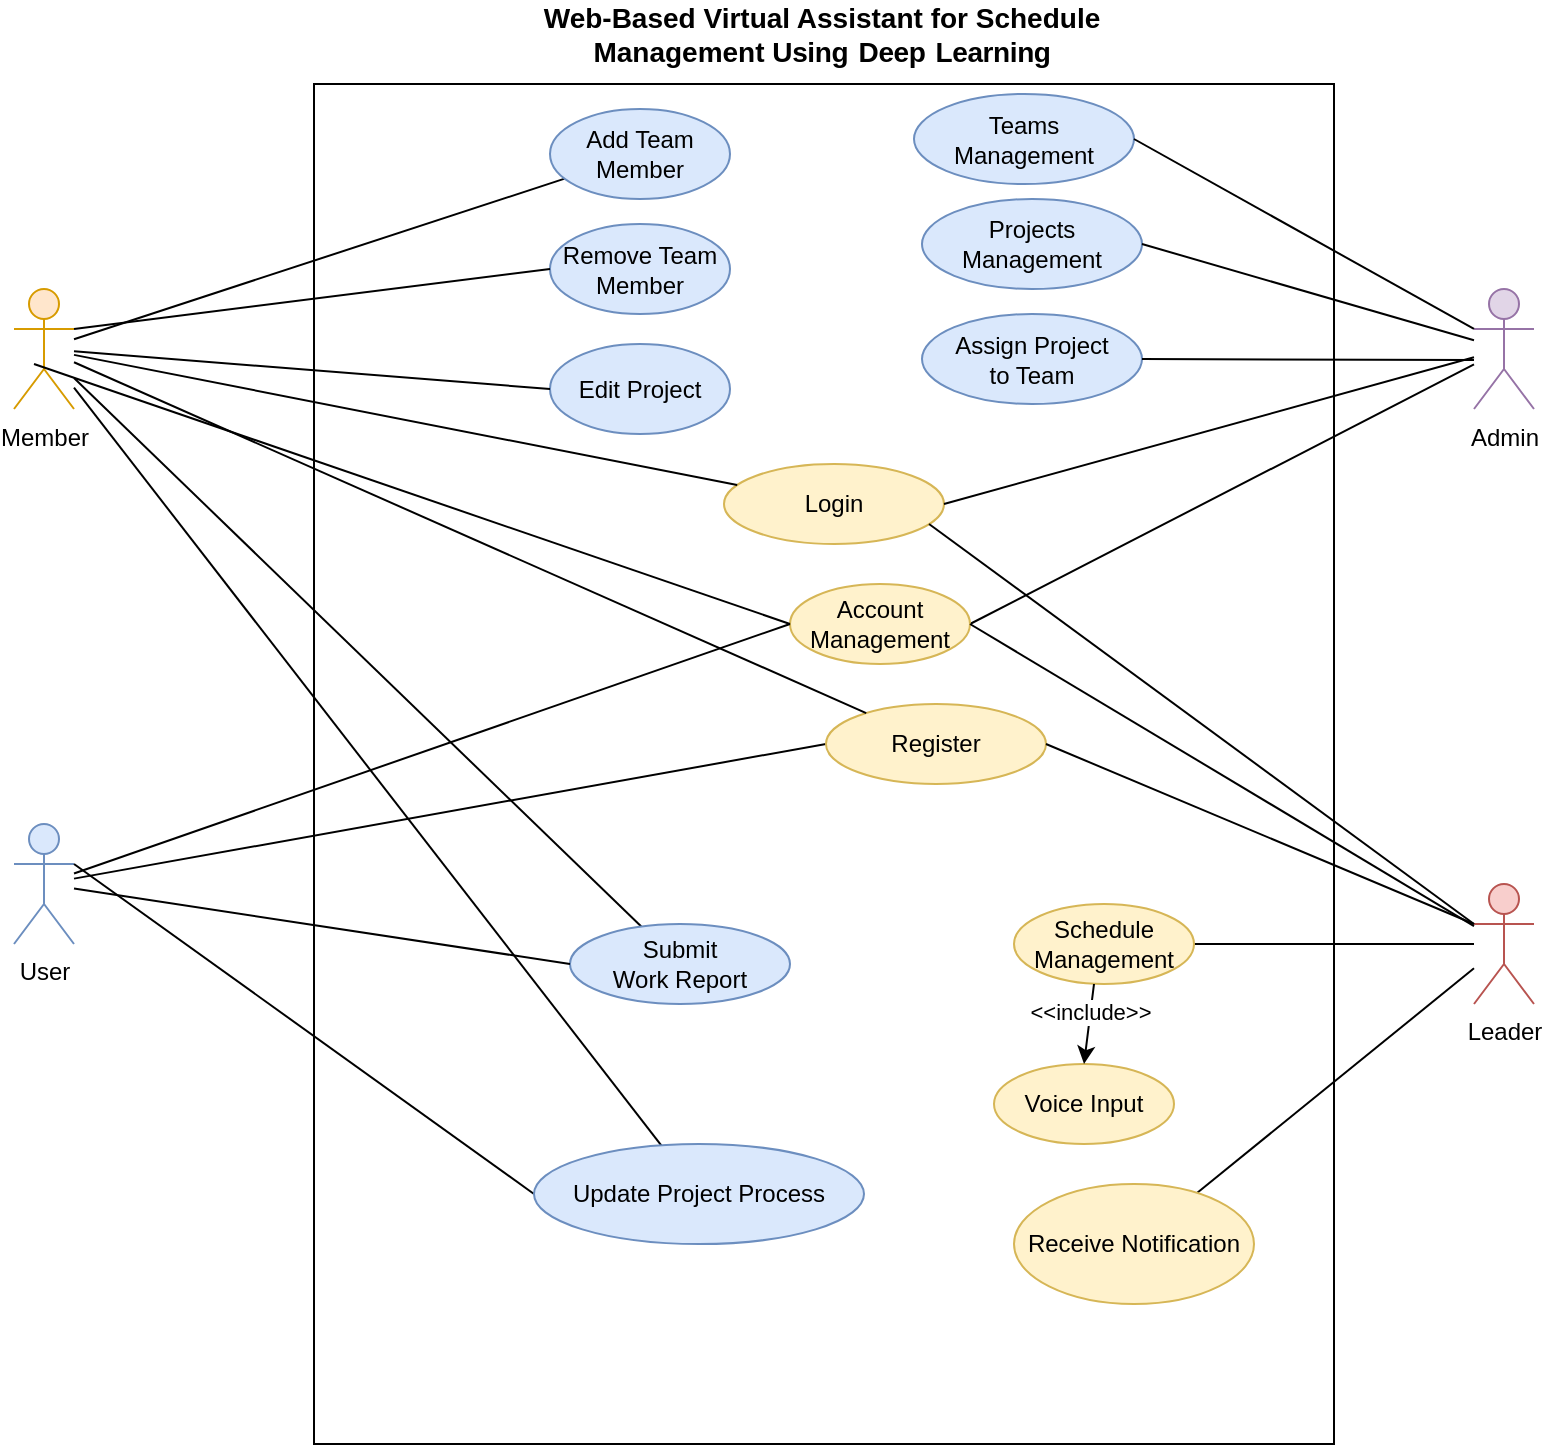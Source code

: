 <mxfile version="26.2.14" pages="6">
  <diagram name="Usecase" id="2azexSkzu31ne5tV2mcd">
    <mxGraphModel dx="1676" dy="932" grid="1" gridSize="10" guides="1" tooltips="1" connect="1" arrows="1" fold="1" page="1" pageScale="1" pageWidth="827" pageHeight="1169" math="0" shadow="0">
      <root>
        <mxCell id="0" />
        <mxCell id="1" parent="0" />
        <mxCell id="vrXyQb9OVhmqi0C67aYi-1" value="" style="rounded=0;whiteSpace=wrap;html=1;movable=0;resizable=0;rotatable=0;deletable=0;editable=0;locked=1;connectable=0;" parent="1" vertex="1">
          <mxGeometry x="130" y="240" width="510" height="680" as="geometry" />
        </mxCell>
        <mxCell id="vrXyQb9OVhmqi0C67aYi-8" style="rounded=0;orthogonalLoop=1;jettySize=auto;html=1;endArrow=none;endFill=0;entryX=0;entryY=0.5;entryDx=0;entryDy=0;" parent="1" source="vrXyQb9OVhmqi0C67aYi-2" target="vrXyQb9OVhmqi0C67aYi-7" edge="1">
          <mxGeometry relative="1" as="geometry" />
        </mxCell>
        <mxCell id="vrXyQb9OVhmqi0C67aYi-2" value="User" style="shape=umlActor;verticalLabelPosition=bottom;verticalAlign=top;html=1;outlineConnect=0;fillColor=#dae8fc;strokeColor=#6c8ebf;" parent="1" vertex="1">
          <mxGeometry x="-20" y="610" width="30" height="60" as="geometry" />
        </mxCell>
        <mxCell id="vrXyQb9OVhmqi0C67aYi-4" value="&lt;b&gt;&lt;span style=&quot;font-size:10.5pt;&lt;br/&gt;font-family:&amp;quot;Arial&amp;quot;,sans-serif;mso-fareast-font-family:等线;mso-fareast-theme-font:&lt;br/&gt;minor-fareast;mso-ansi-language:EN-US;mso-fareast-language:EN-US;mso-bidi-language:&lt;br/&gt;AR-SA;mso-no-proof:yes&quot; lang=&quot;EN-US&quot;&gt;Web-Based Virtual Assistant for Schedule Management &lt;span style=&quot;letter-spacing:-.15pt&quot;&gt;Using&lt;/span&gt;&lt;span style=&quot;letter-spacing:1.0pt&quot;&gt; &lt;/span&gt;&lt;span style=&quot;letter-spacing:-.15pt&quot;&gt;Deep&lt;/span&gt;&lt;span style=&quot;letter-spacing:.85pt&quot;&gt; &lt;/span&gt;&lt;span style=&quot;letter-spacing:-.15pt&quot;&gt;Learning&lt;/span&gt;&lt;/span&gt;&lt;/b&gt;" style="text;html=1;align=center;verticalAlign=middle;whiteSpace=wrap;rounded=0;" parent="1" vertex="1">
          <mxGeometry x="224" y="200" width="320" height="30" as="geometry" />
        </mxCell>
        <mxCell id="vrXyQb9OVhmqi0C67aYi-5" value="Login" style="ellipse;whiteSpace=wrap;html=1;fillColor=#fff2cc;strokeColor=#d6b656;" parent="1" vertex="1">
          <mxGeometry x="335" y="430" width="110" height="40" as="geometry" />
        </mxCell>
        <mxCell id="vrXyQb9OVhmqi0C67aYi-7" value="Register" style="ellipse;whiteSpace=wrap;html=1;fillColor=#fff2cc;strokeColor=#d6b656;" parent="1" vertex="1">
          <mxGeometry x="386" y="550" width="110" height="40" as="geometry" />
        </mxCell>
        <mxCell id="PoMq29MQlsr6jSUlTOM0-13" style="rounded=0;orthogonalLoop=1;jettySize=auto;html=1;endArrow=none;endFill=0;" parent="1" source="4T6DI0MWCck3A5Q83nif-3" target="PoMq29MQlsr6jSUlTOM0-12" edge="1">
          <mxGeometry relative="1" as="geometry" />
        </mxCell>
        <mxCell id="ncg3cjtDzBgEyAhuhl3f-2" style="rounded=0;orthogonalLoop=1;jettySize=auto;html=1;endArrow=none;endFill=0;" parent="1" source="4T6DI0MWCck3A5Q83nif-3" target="ncg3cjtDzBgEyAhuhl3f-1" edge="1">
          <mxGeometry relative="1" as="geometry" />
        </mxCell>
        <mxCell id="4T6DI0MWCck3A5Q83nif-3" value="Leader" style="shape=umlActor;verticalLabelPosition=bottom;verticalAlign=top;html=1;outlineConnect=0;fillColor=#f8cecc;strokeColor=#b85450;" parent="1" vertex="1">
          <mxGeometry x="710" y="640" width="30" height="60" as="geometry" />
        </mxCell>
        <mxCell id="4T6DI0MWCck3A5Q83nif-4" value="" style="endArrow=none;html=1;rounded=0;exitX=0.932;exitY=0.75;exitDx=0;exitDy=0;exitPerimeter=0;entryX=0;entryY=0.333;entryDx=0;entryDy=0;entryPerimeter=0;" parent="1" source="vrXyQb9OVhmqi0C67aYi-5" target="4T6DI0MWCck3A5Q83nif-3" edge="1">
          <mxGeometry width="50" height="50" relative="1" as="geometry">
            <mxPoint x="500" y="430" as="sourcePoint" />
            <mxPoint x="550" y="380" as="targetPoint" />
          </mxGeometry>
        </mxCell>
        <mxCell id="4T6DI0MWCck3A5Q83nif-5" value="" style="endArrow=none;html=1;rounded=0;entryX=1;entryY=0.5;entryDx=0;entryDy=0;exitX=0;exitY=0.333;exitDx=0;exitDy=0;exitPerimeter=0;" parent="1" source="4T6DI0MWCck3A5Q83nif-3" target="vrXyQb9OVhmqi0C67aYi-7" edge="1">
          <mxGeometry width="50" height="50" relative="1" as="geometry">
            <mxPoint x="410" y="490" as="sourcePoint" />
            <mxPoint x="460" y="440" as="targetPoint" />
          </mxGeometry>
        </mxCell>
        <mxCell id="PoMq29MQlsr6jSUlTOM0-5" style="rounded=0;orthogonalLoop=1;jettySize=auto;html=1;endArrow=none;endFill=0;entryX=1;entryY=0.5;entryDx=0;entryDy=0;" parent="1" source="4T6DI0MWCck3A5Q83nif-15" target="PoMq29MQlsr6jSUlTOM0-4" edge="1">
          <mxGeometry relative="1" as="geometry" />
        </mxCell>
        <mxCell id="4T6DI0MWCck3A5Q83nif-15" value="Admin" style="shape=umlActor;verticalLabelPosition=bottom;verticalAlign=top;html=1;outlineConnect=0;fillColor=#e1d5e7;strokeColor=#9673a6;" parent="1" vertex="1">
          <mxGeometry x="710" y="342.5" width="30" height="60" as="geometry" />
        </mxCell>
        <mxCell id="4T6DI0MWCck3A5Q83nif-16" value="" style="endArrow=none;html=1;rounded=0;exitX=1;exitY=0.5;exitDx=0;exitDy=0;" parent="1" source="vrXyQb9OVhmqi0C67aYi-5" target="4T6DI0MWCck3A5Q83nif-15" edge="1">
          <mxGeometry width="50" height="50" relative="1" as="geometry">
            <mxPoint x="460" y="450" as="sourcePoint" />
            <mxPoint x="510" y="400" as="targetPoint" />
          </mxGeometry>
        </mxCell>
        <mxCell id="PoMq29MQlsr6jSUlTOM0-2" style="rounded=0;orthogonalLoop=1;jettySize=auto;html=1;endArrow=none;endFill=0;" parent="1" source="PoMq29MQlsr6jSUlTOM0-1" target="vrXyQb9OVhmqi0C67aYi-5" edge="1">
          <mxGeometry relative="1" as="geometry" />
        </mxCell>
        <mxCell id="PoMq29MQlsr6jSUlTOM0-3" style="rounded=0;orthogonalLoop=1;jettySize=auto;html=1;endArrow=none;endFill=0;" parent="1" source="PoMq29MQlsr6jSUlTOM0-1" target="vrXyQb9OVhmqi0C67aYi-7" edge="1">
          <mxGeometry relative="1" as="geometry" />
        </mxCell>
        <mxCell id="PoMq29MQlsr6jSUlTOM0-6" style="rounded=0;orthogonalLoop=1;jettySize=auto;html=1;endArrow=none;endFill=0;" parent="1" source="PoMq29MQlsr6jSUlTOM0-1" target="ef5xiFGeATR0BVvJVdS_-1" edge="1">
          <mxGeometry relative="1" as="geometry" />
        </mxCell>
        <mxCell id="PoMq29MQlsr6jSUlTOM0-9" style="rounded=0;orthogonalLoop=1;jettySize=auto;html=1;endArrow=none;endFill=0;" parent="1" source="PoMq29MQlsr6jSUlTOM0-1" target="PoMq29MQlsr6jSUlTOM0-7" edge="1">
          <mxGeometry relative="1" as="geometry" />
        </mxCell>
        <mxCell id="PoMq29MQlsr6jSUlTOM0-11" style="rounded=0;orthogonalLoop=1;jettySize=auto;html=1;endArrow=none;endFill=0;" parent="1" source="PoMq29MQlsr6jSUlTOM0-1" target="PoMq29MQlsr6jSUlTOM0-10" edge="1">
          <mxGeometry relative="1" as="geometry" />
        </mxCell>
        <mxCell id="PoMq29MQlsr6jSUlTOM0-1" value="Member" style="shape=umlActor;verticalLabelPosition=bottom;verticalAlign=top;html=1;outlineConnect=0;fillColor=#ffe6cc;strokeColor=#d79b00;" parent="1" vertex="1">
          <mxGeometry x="-20" y="342.5" width="30" height="60" as="geometry" />
        </mxCell>
        <mxCell id="PoMq29MQlsr6jSUlTOM0-4" value="Account Management" style="ellipse;whiteSpace=wrap;html=1;fillColor=#fff2cc;strokeColor=#d6b656;" parent="1" vertex="1">
          <mxGeometry x="368" y="490" width="90" height="40" as="geometry" />
        </mxCell>
        <mxCell id="PoMq29MQlsr6jSUlTOM0-7" value="&lt;div&gt;Submit&lt;/div&gt;&lt;div&gt;Work Report&lt;br&gt;&lt;/div&gt;" style="ellipse;whiteSpace=wrap;html=1;fillColor=#dae8fc;strokeColor=#6c8ebf;" parent="1" vertex="1">
          <mxGeometry x="258" y="660" width="110" height="40" as="geometry" />
        </mxCell>
        <mxCell id="PoMq29MQlsr6jSUlTOM0-10" value="Add Team Member" style="ellipse;whiteSpace=wrap;html=1;fillColor=#dae8fc;strokeColor=#6c8ebf;" parent="1" vertex="1">
          <mxGeometry x="248" y="252.5" width="90" height="45" as="geometry" />
        </mxCell>
        <mxCell id="PoMq29MQlsr6jSUlTOM0-12" value="Schedule&lt;br&gt;Management" style="ellipse;whiteSpace=wrap;html=1;fillColor=#fff2cc;strokeColor=#d6b656;" parent="1" vertex="1">
          <mxGeometry x="480" y="650" width="90" height="40" as="geometry" />
        </mxCell>
        <mxCell id="ncg3cjtDzBgEyAhuhl3f-1" value="Receive Notification" style="ellipse;whiteSpace=wrap;html=1;fillColor=#fff2cc;strokeColor=#d6b656;" parent="1" vertex="1">
          <mxGeometry x="480" y="790" width="120" height="60" as="geometry" />
        </mxCell>
        <mxCell id="1zP1CqQP9mmZvmJQmUCm-1" value="Voice Input" style="ellipse;whiteSpace=wrap;html=1;fillColor=#fff2cc;strokeColor=#d6b656;" parent="1" vertex="1">
          <mxGeometry x="470" y="730" width="90" height="40" as="geometry" />
        </mxCell>
        <mxCell id="1zP1CqQP9mmZvmJQmUCm-4" style="rounded=0;orthogonalLoop=1;jettySize=auto;html=1;endArrow=none;endFill=0;entryX=0;entryY=0.5;entryDx=0;entryDy=0;" parent="1" target="PoMq29MQlsr6jSUlTOM0-4" edge="1">
          <mxGeometry relative="1" as="geometry">
            <mxPoint x="-10" y="380" as="sourcePoint" />
            <mxPoint x="315" y="355" as="targetPoint" />
          </mxGeometry>
        </mxCell>
        <mxCell id="1zP1CqQP9mmZvmJQmUCm-5" style="rounded=0;orthogonalLoop=1;jettySize=auto;html=1;endArrow=none;endFill=0;entryX=1;entryY=0.5;entryDx=0;entryDy=0;" parent="1" source="4T6DI0MWCck3A5Q83nif-3" target="PoMq29MQlsr6jSUlTOM0-4" edge="1">
          <mxGeometry relative="1" as="geometry">
            <mxPoint x="690" y="357" as="sourcePoint" />
            <mxPoint x="457" y="317" as="targetPoint" />
          </mxGeometry>
        </mxCell>
        <mxCell id="1zP1CqQP9mmZvmJQmUCm-6" style="rounded=0;orthogonalLoop=1;jettySize=auto;html=1;endArrow=none;endFill=0;entryX=0;entryY=0.5;entryDx=0;entryDy=0;" parent="1" source="vrXyQb9OVhmqi0C67aYi-2" target="PoMq29MQlsr6jSUlTOM0-4" edge="1">
          <mxGeometry relative="1" as="geometry">
            <mxPoint x="20" y="510" as="sourcePoint" />
            <mxPoint x="370" y="310" as="targetPoint" />
          </mxGeometry>
        </mxCell>
        <mxCell id="1zP1CqQP9mmZvmJQmUCm-7" value="" style="endArrow=classic;html=1;rounded=0;entryX=0.5;entryY=0;entryDx=0;entryDy=0;" parent="1" target="1zP1CqQP9mmZvmJQmUCm-1" edge="1">
          <mxGeometry width="50" height="50" relative="1" as="geometry">
            <mxPoint x="520" y="690" as="sourcePoint" />
            <mxPoint x="497.5" y="796" as="targetPoint" />
          </mxGeometry>
        </mxCell>
        <mxCell id="1zP1CqQP9mmZvmJQmUCm-8" value="&amp;lt;&amp;lt;include&amp;gt;&amp;gt;" style="edgeLabel;html=1;align=center;verticalAlign=middle;resizable=0;points=[];" parent="1zP1CqQP9mmZvmJQmUCm-7" vertex="1" connectable="0">
          <mxGeometry x="-0.332" y="-1" relative="1" as="geometry">
            <mxPoint as="offset" />
          </mxGeometry>
        </mxCell>
        <mxCell id="1zP1CqQP9mmZvmJQmUCm-9" value="" style="rounded=0;orthogonalLoop=1;jettySize=auto;html=1;endArrow=none;endFill=0;entryX=0;entryY=0.5;entryDx=0;entryDy=0;exitX=1;exitY=0.333;exitDx=0;exitDy=0;exitPerimeter=0;" parent="1" source="vrXyQb9OVhmqi0C67aYi-2" target="ef5xiFGeATR0BVvJVdS_-1" edge="1">
          <mxGeometry relative="1" as="geometry">
            <mxPoint x="10" y="500" as="sourcePoint" />
            <mxPoint x="380" y="320" as="targetPoint" />
          </mxGeometry>
        </mxCell>
        <mxCell id="ef5xiFGeATR0BVvJVdS_-1" value="Update Project Process" style="ellipse;whiteSpace=wrap;html=1;fillColor=#dae8fc;strokeColor=#6c8ebf;" parent="1" vertex="1">
          <mxGeometry x="240" y="770" width="165" height="50" as="geometry" />
        </mxCell>
        <mxCell id="1zP1CqQP9mmZvmJQmUCm-10" value="Teams Management" style="ellipse;whiteSpace=wrap;html=1;fillColor=#dae8fc;strokeColor=#6c8ebf;" parent="1" vertex="1">
          <mxGeometry x="430" y="245" width="110" height="45" as="geometry" />
        </mxCell>
        <mxCell id="1zP1CqQP9mmZvmJQmUCm-11" value="Projects Management" style="ellipse;whiteSpace=wrap;html=1;fillColor=#dae8fc;strokeColor=#6c8ebf;" parent="1" vertex="1">
          <mxGeometry x="434" y="297.5" width="110" height="45" as="geometry" />
        </mxCell>
        <mxCell id="1zP1CqQP9mmZvmJQmUCm-13" value="" style="endArrow=none;html=1;rounded=0;exitX=1;exitY=0.5;exitDx=0;exitDy=0;entryX=0;entryY=0.333;entryDx=0;entryDy=0;entryPerimeter=0;" parent="1" source="1zP1CqQP9mmZvmJQmUCm-10" target="4T6DI0MWCck3A5Q83nif-15" edge="1">
          <mxGeometry width="50" height="50" relative="1" as="geometry">
            <mxPoint x="455" y="460" as="sourcePoint" />
            <mxPoint x="690" y="366" as="targetPoint" />
          </mxGeometry>
        </mxCell>
        <mxCell id="1zP1CqQP9mmZvmJQmUCm-14" value="" style="endArrow=none;html=1;rounded=0;exitX=1;exitY=0.5;exitDx=0;exitDy=0;" parent="1" source="1zP1CqQP9mmZvmJQmUCm-11" target="4T6DI0MWCck3A5Q83nif-15" edge="1">
          <mxGeometry width="50" height="50" relative="1" as="geometry">
            <mxPoint x="455" y="460" as="sourcePoint" />
            <mxPoint x="690" y="366" as="targetPoint" />
          </mxGeometry>
        </mxCell>
        <mxCell id="1zP1CqQP9mmZvmJQmUCm-16" value="Remove Team Member" style="ellipse;whiteSpace=wrap;html=1;fillColor=#dae8fc;strokeColor=#6c8ebf;" parent="1" vertex="1">
          <mxGeometry x="248" y="310" width="90" height="45" as="geometry" />
        </mxCell>
        <mxCell id="1zP1CqQP9mmZvmJQmUCm-17" style="rounded=0;orthogonalLoop=1;jettySize=auto;html=1;endArrow=none;endFill=0;entryX=0;entryY=0.5;entryDx=0;entryDy=0;" parent="1" source="vrXyQb9OVhmqi0C67aYi-2" target="PoMq29MQlsr6jSUlTOM0-7" edge="1">
          <mxGeometry relative="1" as="geometry">
            <mxPoint x="20" y="394" as="sourcePoint" />
            <mxPoint x="331" y="622" as="targetPoint" />
          </mxGeometry>
        </mxCell>
        <mxCell id="1zP1CqQP9mmZvmJQmUCm-18" style="rounded=0;orthogonalLoop=1;jettySize=auto;html=1;endArrow=none;endFill=0;entryX=0;entryY=0.5;entryDx=0;entryDy=0;exitX=1;exitY=0.333;exitDx=0;exitDy=0;exitPerimeter=0;" parent="1" source="PoMq29MQlsr6jSUlTOM0-1" target="1zP1CqQP9mmZvmJQmUCm-16" edge="1">
          <mxGeometry relative="1" as="geometry">
            <mxPoint x="20" y="378" as="sourcePoint" />
            <mxPoint x="265" y="297" as="targetPoint" />
          </mxGeometry>
        </mxCell>
        <mxCell id="1zP1CqQP9mmZvmJQmUCm-19" value="Edit Project" style="ellipse;whiteSpace=wrap;html=1;fillColor=#dae8fc;strokeColor=#6c8ebf;" parent="1" vertex="1">
          <mxGeometry x="248" y="370" width="90" height="45" as="geometry" />
        </mxCell>
        <mxCell id="1zP1CqQP9mmZvmJQmUCm-20" style="rounded=0;orthogonalLoop=1;jettySize=auto;html=1;endArrow=none;endFill=0;entryX=0;entryY=0.5;entryDx=0;entryDy=0;" parent="1" source="PoMq29MQlsr6jSUlTOM0-1" target="1zP1CqQP9mmZvmJQmUCm-19" edge="1">
          <mxGeometry relative="1" as="geometry">
            <mxPoint x="20" y="373" as="sourcePoint" />
            <mxPoint x="258" y="343" as="targetPoint" />
          </mxGeometry>
        </mxCell>
        <mxCell id="1zP1CqQP9mmZvmJQmUCm-21" value="&lt;div&gt;Assign Project&lt;/div&gt;&lt;div&gt;to Team&lt;br&gt;&lt;/div&gt;" style="ellipse;whiteSpace=wrap;html=1;fillColor=#dae8fc;strokeColor=#6c8ebf;" parent="1" vertex="1">
          <mxGeometry x="434" y="355" width="110" height="45" as="geometry" />
        </mxCell>
        <mxCell id="1zP1CqQP9mmZvmJQmUCm-22" value="" style="endArrow=none;html=1;rounded=0;exitX=1;exitY=0.5;exitDx=0;exitDy=0;" parent="1" source="1zP1CqQP9mmZvmJQmUCm-21" edge="1">
          <mxGeometry width="50" height="50" relative="1" as="geometry">
            <mxPoint x="554" y="330" as="sourcePoint" />
            <mxPoint x="710" y="378" as="targetPoint" />
          </mxGeometry>
        </mxCell>
      </root>
    </mxGraphModel>
  </diagram>
  <diagram id="Brh_Z12ld6-XJME4mCce" name="Activity">
    <mxGraphModel dx="1736" dy="1240" grid="1" gridSize="10" guides="1" tooltips="1" connect="1" arrows="1" fold="1" page="1" pageScale="1" pageWidth="1654" pageHeight="2336" math="0" shadow="0">
      <root>
        <mxCell id="0" />
        <mxCell id="1" parent="0" />
        <mxCell id="SGlztcp1OldGcKzz1gOx-1" value="" style="rounded=0;whiteSpace=wrap;html=1;" parent="1" vertex="1">
          <mxGeometry x="20" y="40" width="340" height="970" as="geometry" />
        </mxCell>
        <mxCell id="SGlztcp1OldGcKzz1gOx-2" value="&lt;span style=&quot;text-wrap: nowrap;&quot;&gt;Car Rental Agency Manager&lt;/span&gt;" style="text;html=1;align=center;verticalAlign=middle;whiteSpace=wrap;rounded=0;" parent="1" vertex="1">
          <mxGeometry x="180" y="10" width="60" height="30" as="geometry" />
        </mxCell>
        <mxCell id="43e20selMs53UY22JzJ4-1" value="" style="ellipse;fillColor=strokeColor;html=1;" parent="1" vertex="1">
          <mxGeometry x="190" y="80" width="30" height="30" as="geometry" />
        </mxCell>
        <mxCell id="miIqx-CJ303gnHUUfOFW-1" value="Request Car Availability List" style="rounded=1;whiteSpace=wrap;html=1;fillColor=#ffe6cc;strokeColor=#d79b00;" parent="1" vertex="1">
          <mxGeometry x="145" y="130" width="120" height="40" as="geometry" />
        </mxCell>
        <mxCell id="89Vfd8fKSSlYPSFe2H8G-1" value="" style="endArrow=classic;html=1;rounded=0;entryX=0.5;entryY=0;entryDx=0;entryDy=0;exitX=0.5;exitY=1;exitDx=0;exitDy=0;" parent="1" source="43e20selMs53UY22JzJ4-1" target="miIqx-CJ303gnHUUfOFW-1" edge="1">
          <mxGeometry width="50" height="50" relative="1" as="geometry">
            <mxPoint x="180" y="210" as="sourcePoint" />
            <mxPoint x="230" y="160" as="targetPoint" />
          </mxGeometry>
        </mxCell>
        <mxCell id="89Vfd8fKSSlYPSFe2H8G-2" value="" style="rounded=0;whiteSpace=wrap;html=1;" parent="1" vertex="1">
          <mxGeometry x="510" y="40" width="340" height="970" as="geometry" />
        </mxCell>
        <mxCell id="89Vfd8fKSSlYPSFe2H8G-3" value="System" style="text;html=1;align=center;verticalAlign=middle;whiteSpace=wrap;rounded=0;" parent="1" vertex="1">
          <mxGeometry x="650" y="10" width="60" height="30" as="geometry" />
        </mxCell>
        <mxCell id="Iny4Ru3MQAPhh98F0B95-2" value="Prepare Car Availability List" style="rounded=1;whiteSpace=wrap;html=1;fillColor=#ffe6cc;strokeColor=#d79b00;" parent="1" vertex="1">
          <mxGeometry x="620" y="130" width="120" height="40" as="geometry" />
        </mxCell>
        <mxCell id="Iny4Ru3MQAPhh98F0B95-3" value="" style="endArrow=classic;html=1;rounded=0;entryX=0;entryY=0.5;entryDx=0;entryDy=0;exitX=1;exitY=0.5;exitDx=0;exitDy=0;" parent="1" source="miIqx-CJ303gnHUUfOFW-1" target="Iny4Ru3MQAPhh98F0B95-2" edge="1">
          <mxGeometry width="50" height="50" relative="1" as="geometry">
            <mxPoint x="420" y="310" as="sourcePoint" />
            <mxPoint x="470" y="260" as="targetPoint" />
          </mxGeometry>
        </mxCell>
        <mxCell id="Iny4Ru3MQAPhh98F0B95-4" value="Select a Car&amp;nbsp;" style="rounded=1;whiteSpace=wrap;html=1;fillColor=#ffe6cc;strokeColor=#d79b00;" parent="1" vertex="1">
          <mxGeometry x="145" y="210" width="120" height="40" as="geometry" />
        </mxCell>
        <mxCell id="Iny4Ru3MQAPhh98F0B95-5" value="" style="endArrow=classic;html=1;rounded=0;entryX=1;entryY=0.5;entryDx=0;entryDy=0;exitX=0;exitY=1;exitDx=0;exitDy=0;" parent="1" source="Iny4Ru3MQAPhh98F0B95-2" target="Iny4Ru3MQAPhh98F0B95-4" edge="1">
          <mxGeometry width="50" height="50" relative="1" as="geometry">
            <mxPoint x="410" y="270" as="sourcePoint" />
            <mxPoint x="460" y="220" as="targetPoint" />
          </mxGeometry>
        </mxCell>
        <mxCell id="Iny4Ru3MQAPhh98F0B95-6" value="Car Availability List" style="rounded=0;whiteSpace=wrap;html=1;fillColor=#d5e8d4;strokeColor=#82b366;" parent="1" vertex="1">
          <mxGeometry x="400" y="215" width="90" height="30" as="geometry" />
        </mxCell>
        <mxCell id="Iny4Ru3MQAPhh98F0B95-7" value="" style="endArrow=classic;html=1;rounded=0;entryX=1;entryY=0.5;entryDx=0;entryDy=0;exitX=0.5;exitY=1;exitDx=0;exitDy=0;dashed=1;dashPattern=8 8;" parent="1" source="Iny4Ru3MQAPhh98F0B95-2" target="Iny4Ru3MQAPhh98F0B95-6" edge="1">
          <mxGeometry width="50" height="50" relative="1" as="geometry">
            <mxPoint x="410" y="270" as="sourcePoint" />
            <mxPoint x="460" y="220" as="targetPoint" />
            <Array as="points">
              <mxPoint x="680" y="230" />
            </Array>
          </mxGeometry>
        </mxCell>
        <mxCell id="Iny4Ru3MQAPhh98F0B95-8" value="" style="endArrow=classic;html=1;rounded=0;entryX=1;entryY=0.5;entryDx=0;entryDy=0;exitX=0;exitY=0.5;exitDx=0;exitDy=0;dashed=1;dashPattern=8 8;" parent="1" source="Iny4Ru3MQAPhh98F0B95-6" target="Iny4Ru3MQAPhh98F0B95-4" edge="1">
          <mxGeometry width="50" height="50" relative="1" as="geometry">
            <mxPoint x="410" y="270" as="sourcePoint" />
            <mxPoint x="460" y="220" as="targetPoint" />
          </mxGeometry>
        </mxCell>
        <mxCell id="Iny4Ru3MQAPhh98F0B95-9" value="Prepare Car Availability Status Information" style="rounded=1;whiteSpace=wrap;html=1;fillColor=#ffe6cc;strokeColor=#d79b00;" parent="1" vertex="1">
          <mxGeometry x="620" y="280" width="120" height="45" as="geometry" />
        </mxCell>
        <mxCell id="Iny4Ru3MQAPhh98F0B95-10" value="" style="endArrow=classic;html=1;rounded=0;entryX=0;entryY=0.5;entryDx=0;entryDy=0;exitX=1;exitY=0.75;exitDx=0;exitDy=0;" parent="1" source="Iny4Ru3MQAPhh98F0B95-4" target="Iny4Ru3MQAPhh98F0B95-9" edge="1">
          <mxGeometry width="50" height="50" relative="1" as="geometry">
            <mxPoint x="400" y="430" as="sourcePoint" />
            <mxPoint x="450" y="380" as="targetPoint" />
          </mxGeometry>
        </mxCell>
        <mxCell id="Iny4Ru3MQAPhh98F0B95-11" value="Car Name" style="rounded=0;whiteSpace=wrap;html=1;fillColor=#d5e8d4;strokeColor=#82b366;" parent="1" vertex="1">
          <mxGeometry x="400" y="287.5" width="90" height="30" as="geometry" />
        </mxCell>
        <mxCell id="Iny4Ru3MQAPhh98F0B95-12" value="" style="endArrow=classic;html=1;rounded=0;entryX=0;entryY=0.5;entryDx=0;entryDy=0;exitX=0.5;exitY=1;exitDx=0;exitDy=0;dashed=1;dashPattern=8 8;" parent="1" source="Iny4Ru3MQAPhh98F0B95-4" target="Iny4Ru3MQAPhh98F0B95-11" edge="1">
          <mxGeometry width="50" height="50" relative="1" as="geometry">
            <mxPoint x="410" y="420" as="sourcePoint" />
            <mxPoint x="450" y="360" as="targetPoint" />
            <Array as="points">
              <mxPoint x="205" y="300" />
            </Array>
          </mxGeometry>
        </mxCell>
        <mxCell id="Iny4Ru3MQAPhh98F0B95-13" value="" style="endArrow=classic;html=1;rounded=0;entryX=0;entryY=0.5;entryDx=0;entryDy=0;exitX=1;exitY=0.5;exitDx=0;exitDy=0;dashed=1;dashPattern=8 8;" parent="1" source="Iny4Ru3MQAPhh98F0B95-11" target="Iny4Ru3MQAPhh98F0B95-9" edge="1">
          <mxGeometry width="50" height="50" relative="1" as="geometry">
            <mxPoint x="510" y="410" as="sourcePoint" />
            <mxPoint x="560" y="360" as="targetPoint" />
          </mxGeometry>
        </mxCell>
        <mxCell id="Iny4Ru3MQAPhh98F0B95-14" value="Check Availability Status" style="rounded=1;whiteSpace=wrap;html=1;fillColor=#ffe6cc;strokeColor=#d79b00;" parent="1" vertex="1">
          <mxGeometry x="145" y="343.75" width="120" height="42.5" as="geometry" />
        </mxCell>
        <mxCell id="Iny4Ru3MQAPhh98F0B95-15" value="Car Status" style="rounded=0;whiteSpace=wrap;html=1;fillColor=#d5e8d4;strokeColor=#82b366;" parent="1" vertex="1">
          <mxGeometry x="400" y="350" width="90" height="30" as="geometry" />
        </mxCell>
        <mxCell id="Iny4Ru3MQAPhh98F0B95-16" value="" style="endArrow=classic;html=1;rounded=0;entryX=1;entryY=0.5;entryDx=0;entryDy=0;exitX=0.5;exitY=1;exitDx=0;exitDy=0;dashed=1;dashPattern=8 8;" parent="1" source="Iny4Ru3MQAPhh98F0B95-9" target="Iny4Ru3MQAPhh98F0B95-15" edge="1">
          <mxGeometry width="50" height="50" relative="1" as="geometry">
            <mxPoint x="420" y="370" as="sourcePoint" />
            <mxPoint x="470" y="320" as="targetPoint" />
            <Array as="points">
              <mxPoint x="680" y="365" />
            </Array>
          </mxGeometry>
        </mxCell>
        <mxCell id="Iny4Ru3MQAPhh98F0B95-17" value="" style="endArrow=classic;html=1;rounded=0;entryX=1;entryY=0.5;entryDx=0;entryDy=0;exitX=0;exitY=0.5;exitDx=0;exitDy=0;dashed=1;dashPattern=8 8;" parent="1" source="Iny4Ru3MQAPhh98F0B95-15" target="Iny4Ru3MQAPhh98F0B95-14" edge="1">
          <mxGeometry width="50" height="50" relative="1" as="geometry">
            <mxPoint x="340" y="360" as="sourcePoint" />
            <mxPoint x="390" y="310" as="targetPoint" />
          </mxGeometry>
        </mxCell>
        <mxCell id="Iny4Ru3MQAPhh98F0B95-18" value="" style="endArrow=classic;html=1;rounded=0;exitX=0.5;exitY=1;exitDx=0;exitDy=0;entryX=0.5;entryY=0;entryDx=0;entryDy=0;" parent="1" source="Iny4Ru3MQAPhh98F0B95-14" target="Iny4Ru3MQAPhh98F0B95-19" edge="1">
          <mxGeometry width="50" height="50" relative="1" as="geometry">
            <mxPoint x="270" y="490" as="sourcePoint" />
            <mxPoint x="320" y="440" as="targetPoint" />
          </mxGeometry>
        </mxCell>
        <mxCell id="Iny4Ru3MQAPhh98F0B95-19" value="" style="rhombus;whiteSpace=wrap;html=1;fillColor=#dae8fc;strokeColor=#6c8ebf;" parent="1" vertex="1">
          <mxGeometry x="180" y="430" width="50" height="50" as="geometry" />
        </mxCell>
        <mxCell id="Iny4Ru3MQAPhh98F0B95-22" value="" style="endArrow=classic;html=1;rounded=0;entryX=0.5;entryY=0;entryDx=0;entryDy=0;exitX=1;exitY=0.5;exitDx=0;exitDy=0;" parent="1" source="Iny4Ru3MQAPhh98F0B95-19" target="Iny4Ru3MQAPhh98F0B95-25" edge="1">
          <mxGeometry width="50" height="50" relative="1" as="geometry">
            <mxPoint x="230" y="500" as="sourcePoint" />
            <mxPoint x="280" y="450" as="targetPoint" />
            <Array as="points">
              <mxPoint x="315" y="455" />
            </Array>
          </mxGeometry>
        </mxCell>
        <mxCell id="Iny4Ru3MQAPhh98F0B95-23" value="The Status is no need to update" style="edgeLabel;html=1;align=center;verticalAlign=middle;resizable=0;points=[];" parent="Iny4Ru3MQAPhh98F0B95-22" vertex="1" connectable="0">
          <mxGeometry x="-0.351" y="-2" relative="1" as="geometry">
            <mxPoint x="-172" y="-17" as="offset" />
          </mxGeometry>
        </mxCell>
        <mxCell id="fT_tZ6qpKUVAEqPR5xpY-13" value="Status needs update" style="edgeLabel;html=1;align=center;verticalAlign=middle;resizable=0;points=[];" parent="Iny4Ru3MQAPhh98F0B95-22" vertex="1" connectable="0">
          <mxGeometry x="-0.114" relative="1" as="geometry">
            <mxPoint x="-1" y="-15" as="offset" />
          </mxGeometry>
        </mxCell>
        <mxCell id="Iny4Ru3MQAPhh98F0B95-24" value="" style="endArrow=classic;html=1;rounded=0;exitX=0;exitY=0.5;exitDx=0;exitDy=0;entryX=0.5;entryY=0;entryDx=0;entryDy=0;" parent="1" source="Iny4Ru3MQAPhh98F0B95-19" edge="1">
          <mxGeometry width="50" height="50" relative="1" as="geometry">
            <mxPoint x="190" y="510" as="sourcePoint" />
            <mxPoint x="115" y="507.5" as="targetPoint" />
            <Array as="points">
              <mxPoint x="115" y="455" />
            </Array>
          </mxGeometry>
        </mxCell>
        <mxCell id="IfxR8qQfigClfLx7VI3g-1" value="Update Car Status" style="rounded=0;whiteSpace=wrap;html=1;fillColor=#d5e8d4;strokeColor=#82b366;" parent="1" vertex="1">
          <mxGeometry x="390" y="585" width="110" height="40" as="geometry" />
        </mxCell>
        <mxCell id="IfxR8qQfigClfLx7VI3g-2" value="Save Changes" style="rounded=1;whiteSpace=wrap;html=1;fillColor=#ffe6cc;strokeColor=#d79b00;" parent="1" vertex="1">
          <mxGeometry x="620" y="590" width="120" height="30" as="geometry" />
        </mxCell>
        <mxCell id="IfxR8qQfigClfLx7VI3g-3" value="" style="endArrow=classic;html=1;rounded=0;entryX=0;entryY=0.5;entryDx=0;entryDy=0;exitX=1;exitY=0.5;exitDx=0;exitDy=0;" parent="1" source="Iny4Ru3MQAPhh98F0B95-25" target="IfxR8qQfigClfLx7VI3g-2" edge="1">
          <mxGeometry width="50" height="50" relative="1" as="geometry">
            <mxPoint x="440" y="560" as="sourcePoint" />
            <mxPoint x="490" y="510" as="targetPoint" />
          </mxGeometry>
        </mxCell>
        <mxCell id="IfxR8qQfigClfLx7VI3g-4" value="" style="endArrow=classic;html=1;rounded=0;entryX=0;entryY=0.5;entryDx=0;entryDy=0;exitX=1;exitY=0.5;exitDx=0;exitDy=0;dashed=1;dashPattern=8 8;" parent="1" source="IfxR8qQfigClfLx7VI3g-1" target="IfxR8qQfigClfLx7VI3g-2" edge="1">
          <mxGeometry width="50" height="50" relative="1" as="geometry">
            <mxPoint x="410" y="600" as="sourcePoint" />
            <mxPoint x="460" y="550" as="targetPoint" />
          </mxGeometry>
        </mxCell>
        <mxCell id="IfxR8qQfigClfLx7VI3g-7" value="" style="endArrow=classic;html=1;rounded=0;entryX=0;entryY=0.5;entryDx=0;entryDy=0;exitX=0.5;exitY=1;exitDx=0;exitDy=0;dashed=1;dashPattern=8 8;" parent="1" source="Iny4Ru3MQAPhh98F0B95-25" target="IfxR8qQfigClfLx7VI3g-1" edge="1">
          <mxGeometry width="50" height="50" relative="1" as="geometry">
            <mxPoint x="290" y="590" as="sourcePoint" />
            <mxPoint x="340" y="540" as="targetPoint" />
            <Array as="points">
              <mxPoint x="315" y="605" />
            </Array>
          </mxGeometry>
        </mxCell>
        <mxCell id="IfxR8qQfigClfLx7VI3g-8" value="" style="ellipse;html=1;shape=endState;fillColor=strokeColor;" parent="1" vertex="1">
          <mxGeometry x="760" y="750" width="30" height="30" as="geometry" />
        </mxCell>
        <mxCell id="IfxR8qQfigClfLx7VI3g-9" value="" style="endArrow=classic;html=1;rounded=0;entryX=0.5;entryY=0;entryDx=0;entryDy=0;exitX=0.5;exitY=1;exitDx=0;exitDy=0;" parent="1" source="IfxR8qQfigClfLx7VI3g-2" target="fT_tZ6qpKUVAEqPR5xpY-2" edge="1">
          <mxGeometry width="50" height="50" relative="1" as="geometry">
            <mxPoint x="670" y="650" as="sourcePoint" />
            <mxPoint x="720" y="600" as="targetPoint" />
          </mxGeometry>
        </mxCell>
        <mxCell id="IfxR8qQfigClfLx7VI3g-10" value="" style="endArrow=classic;html=1;rounded=0;exitX=0;exitY=0.5;exitDx=0;exitDy=0;entryX=1;entryY=0.5;entryDx=0;entryDy=0;" parent="1" source="Iny4Ru3MQAPhh98F0B95-9" target="Iny4Ru3MQAPhh98F0B95-14" edge="1">
          <mxGeometry width="50" height="50" relative="1" as="geometry">
            <mxPoint x="460" y="510" as="sourcePoint" />
            <mxPoint x="510" y="460" as="targetPoint" />
          </mxGeometry>
        </mxCell>
        <mxCell id="fT_tZ6qpKUVAEqPR5xpY-1" value="Booking Car Request" style="rounded=1;whiteSpace=wrap;html=1;fillColor=#ffe6cc;strokeColor=#d79b00;" parent="1" vertex="1">
          <mxGeometry x="150" y="670" width="120" height="30" as="geometry" />
        </mxCell>
        <mxCell id="fT_tZ6qpKUVAEqPR5xpY-4" value="" style="edgeStyle=orthogonalEdgeStyle;rounded=0;orthogonalLoop=1;jettySize=auto;html=1;" parent="1" source="fT_tZ6qpKUVAEqPR5xpY-2" target="IfxR8qQfigClfLx7VI3g-8" edge="1">
          <mxGeometry relative="1" as="geometry" />
        </mxCell>
        <mxCell id="fT_tZ6qpKUVAEqPR5xpY-6" value="No need booking for users" style="edgeLabel;html=1;align=center;verticalAlign=middle;resizable=0;points=[];" parent="fT_tZ6qpKUVAEqPR5xpY-4" vertex="1" connectable="0">
          <mxGeometry x="-0.328" y="2" relative="1" as="geometry">
            <mxPoint x="24" y="-13" as="offset" />
          </mxGeometry>
        </mxCell>
        <mxCell id="fT_tZ6qpKUVAEqPR5xpY-2" value="" style="rhombus;whiteSpace=wrap;html=1;fillColor=#dae8fc;strokeColor=#6c8ebf;" parent="1" vertex="1">
          <mxGeometry x="655" y="660" width="50" height="50" as="geometry" />
        </mxCell>
        <mxCell id="fT_tZ6qpKUVAEqPR5xpY-7" value="" style="endArrow=classic;html=1;rounded=0;exitX=0;exitY=0.5;exitDx=0;exitDy=0;entryX=1;entryY=0.5;entryDx=0;entryDy=0;" parent="1" source="fT_tZ6qpKUVAEqPR5xpY-2" target="fT_tZ6qpKUVAEqPR5xpY-1" edge="1">
          <mxGeometry width="50" height="50" relative="1" as="geometry">
            <mxPoint x="460" y="580" as="sourcePoint" />
            <mxPoint x="510" y="530" as="targetPoint" />
          </mxGeometry>
        </mxCell>
        <mxCell id="fT_tZ6qpKUVAEqPR5xpY-8" value="Booking for users" style="edgeLabel;html=1;align=center;verticalAlign=middle;resizable=0;points=[];" parent="fT_tZ6qpKUVAEqPR5xpY-7" vertex="1" connectable="0">
          <mxGeometry x="-0.616" y="-4" relative="1" as="geometry">
            <mxPoint x="-1" y="-11" as="offset" />
          </mxGeometry>
        </mxCell>
        <mxCell id="Iny4Ru3MQAPhh98F0B95-25" value="Update Vehicle Availability" style="rounded=1;whiteSpace=wrap;html=1;fillColor=#ffe6cc;strokeColor=#d79b00;" parent="1" vertex="1">
          <mxGeometry x="265" y="507.5" width="100" height="45" as="geometry" />
        </mxCell>
        <mxCell id="fT_tZ6qpKUVAEqPR5xpY-12" value="" style="rhombus;whiteSpace=wrap;html=1;fillColor=#dae8fc;strokeColor=#6c8ebf;" parent="1" vertex="1">
          <mxGeometry x="92.5" y="507.5" width="45" height="45" as="geometry" />
        </mxCell>
        <mxCell id="fT_tZ6qpKUVAEqPR5xpY-14" value="" style="endArrow=classic;html=1;rounded=0;exitX=1;exitY=0.5;exitDx=0;exitDy=0;entryX=0.5;entryY=0;entryDx=0;entryDy=0;" parent="1" source="fT_tZ6qpKUVAEqPR5xpY-12" target="fT_tZ6qpKUVAEqPR5xpY-1" edge="1">
          <mxGeometry width="50" height="50" relative="1" as="geometry">
            <mxPoint x="100" y="650" as="sourcePoint" />
            <mxPoint x="150" y="600" as="targetPoint" />
            <Array as="points">
              <mxPoint x="210" y="530" />
            </Array>
          </mxGeometry>
        </mxCell>
        <mxCell id="fT_tZ6qpKUVAEqPR5xpY-15" value="Booking for users" style="edgeLabel;html=1;align=center;verticalAlign=middle;resizable=0;points=[];" parent="fT_tZ6qpKUVAEqPR5xpY-14" vertex="1" connectable="0">
          <mxGeometry x="-0.636" y="-5" relative="1" as="geometry">
            <mxPoint x="4" y="-15" as="offset" />
          </mxGeometry>
        </mxCell>
        <mxCell id="fT_tZ6qpKUVAEqPR5xpY-16" value="" style="endArrow=classic;html=1;rounded=0;exitX=0;exitY=0.5;exitDx=0;exitDy=0;entryX=0.5;entryY=0;entryDx=0;entryDy=0;" parent="1" source="fT_tZ6qpKUVAEqPR5xpY-12" target="fT_tZ6qpKUVAEqPR5xpY-18" edge="1">
          <mxGeometry width="50" height="50" relative="1" as="geometry">
            <mxPoint x="130" y="600" as="sourcePoint" />
            <mxPoint x="180" y="550" as="targetPoint" />
            <Array as="points">
              <mxPoint x="65" y="530" />
            </Array>
          </mxGeometry>
        </mxCell>
        <mxCell id="fT_tZ6qpKUVAEqPR5xpY-19" value="No booking" style="edgeLabel;html=1;align=center;verticalAlign=middle;resizable=0;points=[];" parent="fT_tZ6qpKUVAEqPR5xpY-16" vertex="1" connectable="0">
          <mxGeometry x="-0.64" y="-1" relative="1" as="geometry">
            <mxPoint x="-11" y="-9" as="offset" />
          </mxGeometry>
        </mxCell>
        <mxCell id="fT_tZ6qpKUVAEqPR5xpY-18" value="" style="ellipse;html=1;shape=endState;fillColor=strokeColor;" parent="1" vertex="1">
          <mxGeometry x="50" y="595" width="30" height="30" as="geometry" />
        </mxCell>
        <mxCell id="fT_tZ6qpKUVAEqPR5xpY-20" value="Save Booking" style="rounded=1;whiteSpace=wrap;html=1;fillColor=#ffe6cc;strokeColor=#d79b00;" parent="1" vertex="1">
          <mxGeometry x="620" y="810" width="120" height="40" as="geometry" />
        </mxCell>
        <mxCell id="fT_tZ6qpKUVAEqPR5xpY-21" value="" style="endArrow=classic;html=1;rounded=0;entryX=0;entryY=0.5;entryDx=0;entryDy=0;exitX=0.5;exitY=1;exitDx=0;exitDy=0;" parent="1" source="fT_tZ6qpKUVAEqPR5xpY-1" target="fT_tZ6qpKUVAEqPR5xpY-20" edge="1">
          <mxGeometry width="50" height="50" relative="1" as="geometry">
            <mxPoint x="430" y="790" as="sourcePoint" />
            <mxPoint x="480" y="740" as="targetPoint" />
          </mxGeometry>
        </mxCell>
        <mxCell id="fT_tZ6qpKUVAEqPR5xpY-22" value="Booking Information" style="rounded=0;whiteSpace=wrap;html=1;fillColor=#d5e8d4;strokeColor=#82b366;" parent="1" vertex="1">
          <mxGeometry x="400" y="815" width="80" height="30" as="geometry" />
        </mxCell>
        <mxCell id="fT_tZ6qpKUVAEqPR5xpY-23" value="" style="endArrow=classic;html=1;rounded=0;entryX=0;entryY=0.5;entryDx=0;entryDy=0;exitX=1;exitY=0.5;exitDx=0;exitDy=0;dashed=1;dashPattern=8 8;" parent="1" source="fT_tZ6qpKUVAEqPR5xpY-22" target="fT_tZ6qpKUVAEqPR5xpY-20" edge="1">
          <mxGeometry width="50" height="50" relative="1" as="geometry">
            <mxPoint x="430" y="790" as="sourcePoint" />
            <mxPoint x="480" y="740" as="targetPoint" />
          </mxGeometry>
        </mxCell>
        <mxCell id="fT_tZ6qpKUVAEqPR5xpY-24" value="" style="endArrow=classic;html=1;rounded=0;entryX=0;entryY=0.5;entryDx=0;entryDy=0;exitX=0.5;exitY=1;exitDx=0;exitDy=0;dashed=1;dashPattern=8 8;" parent="1" source="fT_tZ6qpKUVAEqPR5xpY-1" target="fT_tZ6qpKUVAEqPR5xpY-22" edge="1">
          <mxGeometry width="50" height="50" relative="1" as="geometry">
            <mxPoint x="430" y="790" as="sourcePoint" />
            <mxPoint x="480" y="740" as="targetPoint" />
            <Array as="points">
              <mxPoint x="210" y="830" />
            </Array>
          </mxGeometry>
        </mxCell>
        <mxCell id="fT_tZ6qpKUVAEqPR5xpY-27" value="" style="endArrow=classic;html=1;rounded=0;exitX=0.5;exitY=1;exitDx=0;exitDy=0;" parent="1" source="fT_tZ6qpKUVAEqPR5xpY-20" edge="1">
          <mxGeometry width="50" height="50" relative="1" as="geometry">
            <mxPoint x="680" y="850" as="sourcePoint" />
            <mxPoint x="680" y="900" as="targetPoint" />
          </mxGeometry>
        </mxCell>
        <mxCell id="fT_tZ6qpKUVAEqPR5xpY-28" value="" style="ellipse;html=1;shape=endState;fillColor=strokeColor;" parent="1" vertex="1">
          <mxGeometry x="665" y="900" width="30" height="30" as="geometry" />
        </mxCell>
      </root>
    </mxGraphModel>
  </diagram>
  <diagram id="dDVAPhHsEjaQoKhRmf4K" name="Class">
    <mxGraphModel dx="3257" dy="2905" grid="1" gridSize="10" guides="1" tooltips="1" connect="1" arrows="1" fold="1" page="1" pageScale="1" pageWidth="827" pageHeight="1169" math="0" shadow="0">
      <root>
        <mxCell id="0" />
        <mxCell id="1" parent="0" />
        <mxCell id="PoEA6UZ4Zx5haqCME4_U-9" style="rounded=0;orthogonalLoop=1;jettySize=auto;html=1;endArrow=none;endFill=0;" parent="1" source="oXcp_3KoIMTDpRHVk3hX-1" target="7hCPNZ87fq63_jFH8lUw-1" edge="1">
          <mxGeometry relative="1" as="geometry" />
        </mxCell>
        <mxCell id="PoEA6UZ4Zx5haqCME4_U-10" value="0...*" style="edgeLabel;html=1;align=center;verticalAlign=middle;resizable=0;points=[];" parent="PoEA6UZ4Zx5haqCME4_U-9" vertex="1" connectable="0">
          <mxGeometry x="0.551" y="2" relative="1" as="geometry">
            <mxPoint y="-9" as="offset" />
          </mxGeometry>
        </mxCell>
        <mxCell id="495k9aRXJGQ-Ibpud0Rw-14" value="1...*" style="edgeLabel;html=1;align=center;verticalAlign=middle;resizable=0;points=[];" parent="PoEA6UZ4Zx5haqCME4_U-9" vertex="1" connectable="0">
          <mxGeometry x="-0.361" y="-2" relative="1" as="geometry">
            <mxPoint as="offset" />
          </mxGeometry>
        </mxCell>
        <mxCell id="495k9aRXJGQ-Ibpud0Rw-25" value="Manage" style="edgeLabel;html=1;align=center;verticalAlign=middle;resizable=0;points=[];" parent="PoEA6UZ4Zx5haqCME4_U-9" vertex="1" connectable="0">
          <mxGeometry x="-0.061" relative="1" as="geometry">
            <mxPoint as="offset" />
          </mxGeometry>
        </mxCell>
        <mxCell id="oXcp_3KoIMTDpRHVk3hX-1" value="CarRentalAgencyMananger" style="swimlane;fontStyle=1;align=center;verticalAlign=top;childLayout=stackLayout;horizontal=1;startSize=26;horizontalStack=0;resizeParent=1;resizeParentMax=0;resizeLast=0;collapsible=1;marginBottom=0;whiteSpace=wrap;html=1;fillColor=#ffe6cc;strokeColor=#d79b00;" parent="1" vertex="1">
          <mxGeometry x="-20" y="65" width="300" height="540" as="geometry" />
        </mxCell>
        <mxCell id="oXcp_3KoIMTDpRHVk3hX-2" value="- id: String&lt;div&gt;- name: String&lt;/div&gt;&lt;div&gt;- email: String&lt;/div&gt;&lt;div&gt;- password: String&lt;/div&gt;&lt;div&gt;- username: String&lt;/div&gt;&lt;div&gt;- phoneNumber: String&lt;/div&gt;&lt;div&gt;- agency: String&lt;/div&gt;" style="text;strokeColor=#6c8ebf;fillColor=#dae8fc;align=left;verticalAlign=top;spacingLeft=4;spacingRight=4;overflow=hidden;rotatable=0;points=[[0,0.5],[1,0.5]];portConstraint=eastwest;whiteSpace=wrap;html=1;" parent="oXcp_3KoIMTDpRHVk3hX-1" vertex="1">
          <mxGeometry y="26" width="300" height="114" as="geometry" />
        </mxCell>
        <mxCell id="oXcp_3KoIMTDpRHVk3hX-3" value="" style="line;strokeWidth=1;fillColor=none;align=left;verticalAlign=middle;spacingTop=-1;spacingLeft=3;spacingRight=3;rotatable=0;labelPosition=right;points=[];portConstraint=eastwest;strokeColor=inherit;" parent="oXcp_3KoIMTDpRHVk3hX-1" vertex="1">
          <mxGeometry y="140" width="300" height="8" as="geometry" />
        </mxCell>
        <mxCell id="oXcp_3KoIMTDpRHVk3hX-4" value="+ CarRentalAgencyManager(String id, String name, String email, String phoneNumber, String username, String password)&lt;div&gt;+&amp;nbsp; ~CarRentalAgencyManager()&lt;/div&gt;&lt;div&gt;&lt;br&gt;&lt;div&gt;+ getId(): String&lt;/div&gt;&lt;div&gt;+ setId(String): void&lt;/div&gt;&lt;div&gt;+ getName(): String&lt;/div&gt;&lt;div&gt;+ setName(String): void&lt;/div&gt;&lt;div&gt;+ getEmail(): String&lt;/div&gt;&lt;div&gt;+ setRmail(String): void&lt;/div&gt;&lt;div&gt;+ getPassword(): String&lt;/div&gt;&lt;div&gt;+ setPassword(String): void&lt;/div&gt;&lt;div&gt;+ getUsername(): String&lt;/div&gt;&lt;div&gt;+ setUsername(String): void&lt;/div&gt;&lt;div&gt;+ getPhoneNumber(): String&lt;/div&gt;&lt;div&gt;+ setPhoneNumber(String): void&lt;/div&gt;&lt;div&gt;+ getAgency(): String&lt;/div&gt;&lt;div&gt;+ setAgency(String): void&lt;/div&gt;&lt;/div&gt;&lt;div&gt;+ checkAvailabilityStatus(String): String&lt;/div&gt;&lt;div&gt;+ updateAvailabilityStatus(String, String): void&lt;/div&gt;&lt;div&gt;+ checkBookRental(String): String&lt;/div&gt;&lt;div&gt;+ checkPayment(String): String&amp;nbsp;&lt;/div&gt;&lt;div&gt;+ changePrice(int): void&lt;/div&gt;&lt;div&gt;+ getCarInfo(String): String&lt;/div&gt;&lt;div&gt;+ booking(String TravellerId, String Vehicleid): void&lt;/div&gt;" style="text;strokeColor=#6c8ebf;fillColor=#dae8fc;align=left;verticalAlign=top;spacingLeft=4;spacingRight=4;overflow=hidden;rotatable=0;points=[[0,0.5],[1,0.5]];portConstraint=eastwest;whiteSpace=wrap;html=1;" parent="oXcp_3KoIMTDpRHVk3hX-1" vertex="1">
          <mxGeometry y="148" width="300" height="392" as="geometry" />
        </mxCell>
        <mxCell id="PoEA6UZ4Zx5haqCME4_U-14" style="rounded=0;orthogonalLoop=1;jettySize=auto;html=1;endArrow=none;endFill=0;" parent="1" source="6JNS2F1M8FTjH6QeSWuv-1" target="7hCPNZ87fq63_jFH8lUw-1" edge="1">
          <mxGeometry relative="1" as="geometry" />
        </mxCell>
        <mxCell id="495k9aRXJGQ-Ibpud0Rw-15" value="1" style="edgeLabel;html=1;align=center;verticalAlign=middle;resizable=0;points=[];" parent="PoEA6UZ4Zx5haqCME4_U-14" vertex="1" connectable="0">
          <mxGeometry x="0.614" y="2" relative="1" as="geometry">
            <mxPoint as="offset" />
          </mxGeometry>
        </mxCell>
        <mxCell id="495k9aRXJGQ-Ibpud0Rw-16" value="1" style="edgeLabel;html=1;align=center;verticalAlign=middle;resizable=0;points=[];" parent="PoEA6UZ4Zx5haqCME4_U-14" vertex="1" connectable="0">
          <mxGeometry x="-0.659" y="1" relative="1" as="geometry">
            <mxPoint as="offset" />
          </mxGeometry>
        </mxCell>
        <mxCell id="6JNS2F1M8FTjH6QeSWuv-1" value="Payment" style="swimlane;fontStyle=1;align=center;verticalAlign=top;childLayout=stackLayout;horizontal=1;startSize=26;horizontalStack=0;resizeParent=1;resizeParentMax=0;resizeLast=0;collapsible=1;marginBottom=0;whiteSpace=wrap;html=1;fillColor=#ffe6cc;strokeColor=#d79b00;" parent="1" vertex="1">
          <mxGeometry x="350" y="690" width="160" height="310" as="geometry" />
        </mxCell>
        <mxCell id="6JNS2F1M8FTjH6QeSWuv-2" value="- id: String&lt;div&gt;- price: float&lt;/div&gt;&lt;div&gt;- travellerId: String&lt;/div&gt;&lt;div&gt;- vehicleId: String&lt;/div&gt;" style="text;strokeColor=#82b366;fillColor=#d5e8d4;align=left;verticalAlign=top;spacingLeft=4;spacingRight=4;overflow=hidden;rotatable=0;points=[[0,0.5],[1,0.5]];portConstraint=eastwest;whiteSpace=wrap;html=1;" parent="6JNS2F1M8FTjH6QeSWuv-1" vertex="1">
          <mxGeometry y="26" width="160" height="74" as="geometry" />
        </mxCell>
        <mxCell id="6JNS2F1M8FTjH6QeSWuv-3" value="" style="line;strokeWidth=1;fillColor=none;align=left;verticalAlign=middle;spacingTop=-1;spacingLeft=3;spacingRight=3;rotatable=0;labelPosition=right;points=[];portConstraint=eastwest;strokeColor=inherit;" parent="6JNS2F1M8FTjH6QeSWuv-1" vertex="1">
          <mxGeometry y="100" width="160" height="8" as="geometry" />
        </mxCell>
        <mxCell id="6JNS2F1M8FTjH6QeSWuv-4" value="+ Payment(String id, String price String travellerId, String vhicleld)&lt;div&gt;+ ~Payment()&lt;/div&gt;&lt;div&gt;&lt;br&gt;&lt;/div&gt;&lt;div&gt;+ getId(): String&lt;/div&gt;&lt;div&gt;+ setId(String): void&lt;/div&gt;&lt;div&gt;+ getPrice(): float&lt;/div&gt;&lt;div&gt;+ setPrice(float): void&lt;/div&gt;&lt;div&gt;+ getUserId(): String&lt;/div&gt;&lt;div&gt;+ setUserId(String): void&lt;/div&gt;&lt;div&gt;+ getVehicleId(): String&lt;/div&gt;&lt;div&gt;+ setVehicleId(String): void&lt;/div&gt;" style="text;strokeColor=#82b366;fillColor=#d5e8d4;align=left;verticalAlign=top;spacingLeft=4;spacingRight=4;overflow=hidden;rotatable=0;points=[[0,0.5],[1,0.5]];portConstraint=eastwest;whiteSpace=wrap;html=1;" parent="6JNS2F1M8FTjH6QeSWuv-1" vertex="1">
          <mxGeometry y="108" width="160" height="202" as="geometry" />
        </mxCell>
        <mxCell id="PoEA6UZ4Zx5haqCME4_U-11" style="rounded=0;orthogonalLoop=1;jettySize=auto;html=1;endArrow=none;endFill=0;" parent="1" source="6JNS2F1M8FTjH6QeSWuv-5" target="7hCPNZ87fq63_jFH8lUw-1" edge="1">
          <mxGeometry relative="1" as="geometry" />
        </mxCell>
        <mxCell id="PoEA6UZ4Zx5haqCME4_U-12" value="0...*" style="edgeLabel;html=1;align=center;verticalAlign=middle;resizable=0;points=[];" parent="PoEA6UZ4Zx5haqCME4_U-11" vertex="1" connectable="0">
          <mxGeometry x="0.707" y="-4" relative="1" as="geometry">
            <mxPoint x="2" y="-20" as="offset" />
          </mxGeometry>
        </mxCell>
        <mxCell id="495k9aRXJGQ-Ibpud0Rw-12" value="1" style="edgeLabel;html=1;align=center;verticalAlign=middle;resizable=0;points=[];" parent="PoEA6UZ4Zx5haqCME4_U-11" vertex="1" connectable="0">
          <mxGeometry x="-0.841" y="2" relative="1" as="geometry">
            <mxPoint as="offset" />
          </mxGeometry>
        </mxCell>
        <mxCell id="495k9aRXJGQ-Ibpud0Rw-31" value="View" style="edgeLabel;html=1;align=center;verticalAlign=middle;resizable=0;points=[];" parent="PoEA6UZ4Zx5haqCME4_U-11" vertex="1" connectable="0">
          <mxGeometry x="-0.066" y="-3" relative="1" as="geometry">
            <mxPoint y="1" as="offset" />
          </mxGeometry>
        </mxCell>
        <mxCell id="6JNS2F1M8FTjH6QeSWuv-5" value="Traveller" style="swimlane;fontStyle=1;align=center;verticalAlign=top;childLayout=stackLayout;horizontal=1;startSize=26;horizontalStack=0;resizeParent=1;resizeParentMax=0;resizeLast=0;collapsible=1;marginBottom=0;whiteSpace=wrap;html=1;fillColor=#ffe6cc;strokeColor=#d79b00;" parent="1" vertex="1">
          <mxGeometry x="570" y="80" width="230" height="460" as="geometry" />
        </mxCell>
        <mxCell id="6JNS2F1M8FTjH6QeSWuv-6" value="- id: String&lt;div&gt;- name: String&lt;/div&gt;&lt;div&gt;- email: String&lt;/div&gt;&lt;div&gt;- password: String&lt;/div&gt;&lt;div&gt;- username: String&lt;/div&gt;&lt;div&gt;- phoneNumber: String&lt;/div&gt;" style="text;strokeColor=#666666;fillColor=#f5f5f5;align=left;verticalAlign=top;spacingLeft=4;spacingRight=4;overflow=hidden;rotatable=0;points=[[0,0.5],[1,0.5]];portConstraint=eastwest;whiteSpace=wrap;html=1;fontColor=#333333;" parent="6JNS2F1M8FTjH6QeSWuv-5" vertex="1">
          <mxGeometry y="26" width="230" height="104" as="geometry" />
        </mxCell>
        <mxCell id="6JNS2F1M8FTjH6QeSWuv-7" value="" style="line;strokeWidth=1;fillColor=none;align=left;verticalAlign=middle;spacingTop=-1;spacingLeft=3;spacingRight=3;rotatable=0;labelPosition=right;points=[];portConstraint=eastwest;strokeColor=inherit;" parent="6JNS2F1M8FTjH6QeSWuv-5" vertex="1">
          <mxGeometry y="130" width="230" height="8" as="geometry" />
        </mxCell>
        <mxCell id="6JNS2F1M8FTjH6QeSWuv-8" value="+ Traveller(String id, String name, String email, String phoneNumber, String username, String password)&lt;div&gt;+ ~Traveller()&lt;/div&gt;&lt;div&gt;&lt;br&gt;&lt;/div&gt;&lt;div&gt;+ getId(): String&lt;/div&gt;&lt;div&gt;&lt;div&gt;+ setId(String): void&lt;/div&gt;&lt;div&gt;+ getName(): String&lt;/div&gt;&lt;div&gt;+ setName(String): void&lt;/div&gt;&lt;div&gt;+ getEmail(): String&lt;/div&gt;&lt;div&gt;+ setRmail(String): void&lt;/div&gt;&lt;div&gt;+ getPassword(): String&lt;/div&gt;&lt;div&gt;+ setPassword(String): void&lt;/div&gt;&lt;div&gt;+ getUsername(): String&lt;/div&gt;&lt;div&gt;+ setUsername(String): void&lt;/div&gt;&lt;div&gt;+ getPhoneNumber(): String&lt;/div&gt;&lt;div&gt;+ setPhoneNumber(String): void&lt;/div&gt;&lt;/div&gt;&lt;div&gt;+ checkBookRental(String): String&lt;/div&gt;&lt;div&gt;+ addPayment(String): void&lt;/div&gt;&lt;div&gt;+ addBooking(String): void&lt;/div&gt;&lt;div&gt;+ getVehicle(String): void&lt;/div&gt;&lt;div&gt;+ receiveNotification(Notification): void&lt;/div&gt;" style="text;strokeColor=#666666;fillColor=#f5f5f5;align=left;verticalAlign=top;spacingLeft=4;spacingRight=4;overflow=hidden;rotatable=0;points=[[0,0.5],[1,0.5]];portConstraint=eastwest;whiteSpace=wrap;html=1;fontColor=#333333;" parent="6JNS2F1M8FTjH6QeSWuv-5" vertex="1">
          <mxGeometry y="138" width="230" height="322" as="geometry" />
        </mxCell>
        <mxCell id="PoEA6UZ4Zx5haqCME4_U-13" style="rounded=0;orthogonalLoop=1;jettySize=auto;html=1;endArrow=none;endFill=0;" parent="1" source="6JNS2F1M8FTjH6QeSWuv-9" target="7hCPNZ87fq63_jFH8lUw-4" edge="1">
          <mxGeometry relative="1" as="geometry" />
        </mxCell>
        <mxCell id="495k9aRXJGQ-Ibpud0Rw-17" value="0...*" style="edgeLabel;html=1;align=center;verticalAlign=middle;resizable=0;points=[];" parent="PoEA6UZ4Zx5haqCME4_U-13" vertex="1" connectable="0">
          <mxGeometry x="-0.745" relative="1" as="geometry">
            <mxPoint x="1" as="offset" />
          </mxGeometry>
        </mxCell>
        <mxCell id="495k9aRXJGQ-Ibpud0Rw-18" value="1" style="edgeLabel;html=1;align=center;verticalAlign=middle;resizable=0;points=[];" parent="PoEA6UZ4Zx5haqCME4_U-13" vertex="1" connectable="0">
          <mxGeometry x="0.551" relative="1" as="geometry">
            <mxPoint as="offset" />
          </mxGeometry>
        </mxCell>
        <mxCell id="495k9aRXJGQ-Ibpud0Rw-27" value="Check" style="edgeLabel;html=1;align=center;verticalAlign=middle;resizable=0;points=[];" parent="PoEA6UZ4Zx5haqCME4_U-13" vertex="1" connectable="0">
          <mxGeometry x="-0.12" y="5" relative="1" as="geometry">
            <mxPoint as="offset" />
          </mxGeometry>
        </mxCell>
        <mxCell id="PoEA6UZ4Zx5haqCME4_U-15" style="rounded=0;orthogonalLoop=1;jettySize=auto;html=1;endArrow=none;endFill=0;" parent="1" source="6JNS2F1M8FTjH6QeSWuv-9" target="oXcp_3KoIMTDpRHVk3hX-1" edge="1">
          <mxGeometry relative="1" as="geometry" />
        </mxCell>
        <mxCell id="495k9aRXJGQ-Ibpud0Rw-20" value="1...*" style="edgeLabel;html=1;align=center;verticalAlign=middle;resizable=0;points=[];" parent="PoEA6UZ4Zx5haqCME4_U-15" vertex="1" connectable="0">
          <mxGeometry x="0.62" y="-3" relative="1" as="geometry">
            <mxPoint y="1" as="offset" />
          </mxGeometry>
        </mxCell>
        <mxCell id="495k9aRXJGQ-Ibpud0Rw-21" value="1...*" style="edgeLabel;html=1;align=center;verticalAlign=middle;resizable=0;points=[];" parent="PoEA6UZ4Zx5haqCME4_U-15" vertex="1" connectable="0">
          <mxGeometry x="-0.723" y="-6" relative="1" as="geometry">
            <mxPoint y="1" as="offset" />
          </mxGeometry>
        </mxCell>
        <mxCell id="495k9aRXJGQ-Ibpud0Rw-26" value="Check" style="edgeLabel;html=1;align=center;verticalAlign=middle;resizable=0;points=[];" parent="PoEA6UZ4Zx5haqCME4_U-15" vertex="1" connectable="0">
          <mxGeometry x="-0.045" y="3" relative="1" as="geometry">
            <mxPoint as="offset" />
          </mxGeometry>
        </mxCell>
        <mxCell id="6JNS2F1M8FTjH6QeSWuv-9" value="Vehicle" style="swimlane;fontStyle=1;align=center;verticalAlign=top;childLayout=stackLayout;horizontal=1;startSize=26;horizontalStack=0;resizeParent=1;resizeParentMax=0;resizeLast=0;collapsible=1;marginBottom=0;whiteSpace=wrap;html=1;fillColor=#ffe6cc;strokeColor=#d79b00;" parent="1" vertex="1">
          <mxGeometry x="-290" y="700" width="160" height="340" as="geometry" />
        </mxCell>
        <mxCell id="6JNS2F1M8FTjH6QeSWuv-10" value="- id: String&lt;div&gt;- model: String&lt;/div&gt;&lt;div&gt;- producer: String&lt;/div&gt;&lt;div&gt;- status: String&lt;/div&gt;" style="text;strokeColor=#82b366;fillColor=#d5e8d4;align=left;verticalAlign=top;spacingLeft=4;spacingRight=4;overflow=hidden;rotatable=0;points=[[0,0.5],[1,0.5]];portConstraint=eastwest;whiteSpace=wrap;html=1;" parent="6JNS2F1M8FTjH6QeSWuv-9" vertex="1">
          <mxGeometry y="26" width="160" height="64" as="geometry" />
        </mxCell>
        <mxCell id="6JNS2F1M8FTjH6QeSWuv-11" value="" style="line;strokeWidth=1;fillColor=none;align=left;verticalAlign=middle;spacingTop=-1;spacingLeft=3;spacingRight=3;rotatable=0;labelPosition=right;points=[];portConstraint=eastwest;strokeColor=inherit;" parent="6JNS2F1M8FTjH6QeSWuv-9" vertex="1">
          <mxGeometry y="90" width="160" height="8" as="geometry" />
        </mxCell>
        <mxCell id="6JNS2F1M8FTjH6QeSWuv-12" value="+ Vehicle(String id, String model, String producer, String status)&lt;div&gt;+ ~Vehicle()&lt;/div&gt;&lt;div&gt;&lt;br&gt;&lt;/div&gt;&lt;div&gt;+ getId(): String&lt;/div&gt;&lt;div&gt;+ setId(String): void&lt;/div&gt;&lt;div&gt;+ getModel(): String&lt;/div&gt;&lt;div&gt;+ setModel(String): void&lt;/div&gt;&lt;div&gt;+ getProducer(): String&lt;/div&gt;&lt;div&gt;+ setProducer(String): void&lt;/div&gt;&lt;div&gt;+ getStatus(): String&lt;/div&gt;&lt;div&gt;+ setStatus(String): void&lt;/div&gt;&lt;div&gt;+ addVehicle(String model, String producer)&lt;/div&gt;" style="text;strokeColor=#82b366;fillColor=#d5e8d4;align=left;verticalAlign=top;spacingLeft=4;spacingRight=4;overflow=hidden;rotatable=0;points=[[0,0.5],[1,0.5]];portConstraint=eastwest;whiteSpace=wrap;html=1;" parent="6JNS2F1M8FTjH6QeSWuv-9" vertex="1">
          <mxGeometry y="98" width="160" height="242" as="geometry" />
        </mxCell>
        <mxCell id="7hCPNZ87fq63_jFH8lUw-1" value="Rental" style="swimlane;fontStyle=1;align=center;verticalAlign=top;childLayout=stackLayout;horizontal=1;startSize=26;horizontalStack=0;resizeParent=1;resizeParentMax=0;resizeLast=0;collapsible=1;marginBottom=0;whiteSpace=wrap;html=1;fillColor=#ffe6cc;strokeColor=#d79b00;" parent="1" vertex="1">
          <mxGeometry x="10" y="720" width="220" height="330" as="geometry" />
        </mxCell>
        <mxCell id="7hCPNZ87fq63_jFH8lUw-2" value="- id: String&lt;div&gt;- travellerid: String&lt;/div&gt;&lt;div&gt;- vehicleid: String&lt;/div&gt;&lt;div&gt;- bookingtime: datetime&lt;/div&gt;&lt;div&gt;- returntime: datetime&lt;/div&gt;" style="text;strokeColor=#82b366;fillColor=#d5e8d4;align=left;verticalAlign=top;spacingLeft=4;spacingRight=4;overflow=hidden;rotatable=0;points=[[0,0.5],[1,0.5]];portConstraint=eastwest;whiteSpace=wrap;html=1;" parent="7hCPNZ87fq63_jFH8lUw-1" vertex="1">
          <mxGeometry y="26" width="220" height="74" as="geometry" />
        </mxCell>
        <mxCell id="7hCPNZ87fq63_jFH8lUw-3" value="" style="line;strokeWidth=1;fillColor=none;align=left;verticalAlign=middle;spacingTop=-1;spacingLeft=3;spacingRight=3;rotatable=0;labelPosition=right;points=[];portConstraint=eastwest;strokeColor=inherit;" parent="7hCPNZ87fq63_jFH8lUw-1" vertex="1">
          <mxGeometry y="100" width="220" height="8" as="geometry" />
        </mxCell>
        <mxCell id="7hCPNZ87fq63_jFH8lUw-4" value="+ Rental(String id, String travellerid, String vehicleid, datetime bookingtime, datetime, returntime)&lt;div&gt;+ ~Rental()&lt;/div&gt;&lt;div&gt;&lt;br&gt;&lt;/div&gt;&lt;div&gt;+ getId(): String&lt;/div&gt;&lt;div&gt;+ setId(String): void&lt;/div&gt;&lt;div&gt;+ getTravellerId(): String&lt;/div&gt;&lt;div&gt;+ setTravellerId(String): void&lt;/div&gt;&lt;div&gt;+ getBookingTime(): datetime&lt;/div&gt;&lt;div&gt;+ setBookingTime(datetime): void&lt;/div&gt;&lt;div&gt;+ getReturnTime(): datetime&lt;/div&gt;&lt;div&gt;+ setReturnTime(datetime): void&lt;/div&gt;&lt;div&gt;+ deleteRental(String): void&lt;/div&gt;" style="text;strokeColor=#82b366;fillColor=#d5e8d4;align=left;verticalAlign=top;spacingLeft=4;spacingRight=4;overflow=hidden;rotatable=0;points=[[0,0.5],[1,0.5]];portConstraint=eastwest;whiteSpace=wrap;html=1;" parent="7hCPNZ87fq63_jFH8lUw-1" vertex="1">
          <mxGeometry y="108" width="220" height="222" as="geometry" />
        </mxCell>
        <mxCell id="PoEA6UZ4Zx5haqCME4_U-1" value="User" style="swimlane;fontStyle=1;align=center;verticalAlign=top;childLayout=stackLayout;horizontal=1;startSize=26;horizontalStack=0;resizeParent=1;resizeParentMax=0;resizeLast=0;collapsible=1;marginBottom=0;whiteSpace=wrap;html=1;fillColor=#ffe6cc;strokeColor=#d79b00;" parent="1" vertex="1">
          <mxGeometry x="40" y="-420" width="190" height="410" as="geometry" />
        </mxCell>
        <mxCell id="PoEA6UZ4Zx5haqCME4_U-2" value="- id: String&lt;div&gt;- name: String&lt;/div&gt;&lt;div&gt;- email: String&lt;/div&gt;&lt;div&gt;- password: String&lt;/div&gt;&lt;div&gt;- username: String&lt;/div&gt;&lt;div&gt;- phoneNumber: String&lt;/div&gt;" style="text;strokeColor=#9673a6;fillColor=#e1d5e7;align=left;verticalAlign=top;spacingLeft=4;spacingRight=4;overflow=hidden;rotatable=0;points=[[0,0.5],[1,0.5]];portConstraint=eastwest;whiteSpace=wrap;html=1;" parent="PoEA6UZ4Zx5haqCME4_U-1" vertex="1">
          <mxGeometry y="26" width="190" height="104" as="geometry" />
        </mxCell>
        <mxCell id="PoEA6UZ4Zx5haqCME4_U-3" value="" style="line;strokeWidth=1;fillColor=none;align=left;verticalAlign=middle;spacingTop=-1;spacingLeft=3;spacingRight=3;rotatable=0;labelPosition=right;points=[];portConstraint=eastwest;strokeColor=inherit;" parent="PoEA6UZ4Zx5haqCME4_U-1" vertex="1">
          <mxGeometry y="130" width="190" height="8" as="geometry" />
        </mxCell>
        <mxCell id="PoEA6UZ4Zx5haqCME4_U-4" value="+ User(String id, String name, String email, String phoneNumber, String username, String password)&lt;div&gt;+ ~User()&lt;/div&gt;&lt;div&gt;&lt;br&gt;&lt;/div&gt;&lt;div&gt;+ getId(): String&lt;/div&gt;&lt;div&gt;&lt;div&gt;+ setId(String): void&lt;/div&gt;&lt;div&gt;+ getName(): String&lt;/div&gt;&lt;div&gt;+ setName(String): void&lt;/div&gt;&lt;div&gt;+ getEmail(): String&lt;/div&gt;&lt;div&gt;+ setRmail(String): void&lt;/div&gt;&lt;div&gt;+ getPassword(): String&lt;/div&gt;&lt;div&gt;+ setPassword(String): void&lt;/div&gt;&lt;div&gt;+ getUsername(): String&lt;/div&gt;&lt;div&gt;+ setUsername(String): void&lt;/div&gt;&lt;div&gt;+ getPhoneNumber(): String&lt;/div&gt;&lt;div&gt;+ setPhoneNumber(String): void&lt;/div&gt;&lt;/div&gt;" style="text;strokeColor=#9673a6;fillColor=#e1d5e7;align=left;verticalAlign=top;spacingLeft=4;spacingRight=4;overflow=hidden;rotatable=0;points=[[0,0.5],[1,0.5]];portConstraint=eastwest;whiteSpace=wrap;html=1;" parent="PoEA6UZ4Zx5haqCME4_U-1" vertex="1">
          <mxGeometry y="138" width="190" height="272" as="geometry" />
        </mxCell>
        <mxCell id="PoEA6UZ4Zx5haqCME4_U-5" value="" style="endArrow=block;html=1;rounded=0;exitX=0.5;exitY=0;exitDx=0;exitDy=0;endFill=0;endSize=10;" parent="1" source="oXcp_3KoIMTDpRHVk3hX-1" target="PoEA6UZ4Zx5haqCME4_U-4" edge="1">
          <mxGeometry width="50" height="50" relative="1" as="geometry">
            <mxPoint x="510" y="70" as="sourcePoint" />
            <mxPoint x="560" y="20" as="targetPoint" />
          </mxGeometry>
        </mxCell>
        <mxCell id="PoEA6UZ4Zx5haqCME4_U-7" value="" style="endArrow=block;html=1;rounded=0;exitX=0.5;exitY=0;exitDx=0;exitDy=0;endFill=0;strokeWidth=1;endSize=10;" parent="1" source="6JNS2F1M8FTjH6QeSWuv-5" target="PoEA6UZ4Zx5haqCME4_U-4" edge="1">
          <mxGeometry width="50" height="50" relative="1" as="geometry">
            <mxPoint x="200" y="80" as="sourcePoint" />
            <mxPoint x="324" y="11" as="targetPoint" />
          </mxGeometry>
        </mxCell>
        <mxCell id="srBZNCVMIzGiI-zPHwK1-1" value="Maintenancestaff" style="swimlane;fontStyle=1;align=center;verticalAlign=top;childLayout=stackLayout;horizontal=1;startSize=26;horizontalStack=0;resizeParent=1;resizeParentMax=0;resizeLast=0;collapsible=1;marginBottom=0;whiteSpace=wrap;html=1;fillColor=#ffe6cc;strokeColor=#d79b00;" parent="1" vertex="1">
          <mxGeometry x="-370" y="80" width="230" height="460" as="geometry" />
        </mxCell>
        <mxCell id="srBZNCVMIzGiI-zPHwK1-2" value="- id: String&lt;div&gt;- name: String&lt;/div&gt;&lt;div&gt;- email: String&lt;/div&gt;&lt;div&gt;- password: String&lt;/div&gt;&lt;div&gt;- username: String&lt;/div&gt;&lt;div&gt;- phoneNumber: String&lt;/div&gt;" style="text;align=left;verticalAlign=top;spacingLeft=4;spacingRight=4;overflow=hidden;rotatable=0;points=[[0,0.5],[1,0.5]];portConstraint=eastwest;whiteSpace=wrap;html=1;fillColor=#f8cecc;strokeColor=#b85450;" parent="srBZNCVMIzGiI-zPHwK1-1" vertex="1">
          <mxGeometry y="26" width="230" height="104" as="geometry" />
        </mxCell>
        <mxCell id="srBZNCVMIzGiI-zPHwK1-3" value="" style="line;strokeWidth=1;fillColor=none;align=left;verticalAlign=middle;spacingTop=-1;spacingLeft=3;spacingRight=3;rotatable=0;labelPosition=right;points=[];portConstraint=eastwest;strokeColor=inherit;" parent="srBZNCVMIzGiI-zPHwK1-1" vertex="1">
          <mxGeometry y="130" width="230" height="8" as="geometry" />
        </mxCell>
        <mxCell id="srBZNCVMIzGiI-zPHwK1-4" value="+ Maintenancestaff(String id, String name, String email, String phoneNumber, String username, String password)&lt;div&gt;+ ~Maintenancestaff()&lt;/div&gt;&lt;div&gt;&lt;br&gt;&lt;/div&gt;&lt;div&gt;+ getId(): String&lt;/div&gt;&lt;div&gt;&lt;div&gt;+ setId(String): void&lt;/div&gt;&lt;div&gt;+ getName(): String&lt;/div&gt;&lt;div&gt;+ setName(String): void&lt;/div&gt;&lt;div&gt;+ getEmail(): String&lt;/div&gt;&lt;div&gt;+ setRmail(String): void&lt;/div&gt;&lt;div&gt;+ getPassword(): String&lt;/div&gt;&lt;div&gt;+ setPassword(String): void&lt;/div&gt;&lt;div&gt;+ getUsername(): String&lt;/div&gt;&lt;div&gt;+ setUsername(String): void&lt;/div&gt;&lt;div&gt;+ getPhoneNumber(): String&lt;/div&gt;&lt;div&gt;+ setPhoneNumber(String): void&lt;/div&gt;&lt;/div&gt;&lt;div&gt;+ updateVehicleStatus(Status): void&lt;/div&gt;&lt;div&gt;+ createMaintenance(String): void&lt;/div&gt;" style="text;strokeColor=#b85450;fillColor=#f8cecc;align=left;verticalAlign=top;spacingLeft=4;spacingRight=4;overflow=hidden;rotatable=0;points=[[0,0.5],[1,0.5]];portConstraint=eastwest;whiteSpace=wrap;html=1;" parent="srBZNCVMIzGiI-zPHwK1-1" vertex="1">
          <mxGeometry y="138" width="230" height="322" as="geometry" />
        </mxCell>
        <mxCell id="qffAnItiR9LEMbfNCYLY-1" style="rounded=0;orthogonalLoop=1;jettySize=auto;html=1;endArrow=block;endFill=0;exitX=0.5;exitY=0;exitDx=0;exitDy=0;" parent="1" source="srBZNCVMIzGiI-zPHwK1-1" target="PoEA6UZ4Zx5haqCME4_U-1" edge="1">
          <mxGeometry relative="1" as="geometry" />
        </mxCell>
        <mxCell id="495k9aRXJGQ-Ibpud0Rw-6" style="rounded=0;orthogonalLoop=1;jettySize=auto;html=1;endArrow=none;endFill=0;" parent="1" source="495k9aRXJGQ-Ibpud0Rw-1" target="6JNS2F1M8FTjH6QeSWuv-5" edge="1">
          <mxGeometry relative="1" as="geometry" />
        </mxCell>
        <mxCell id="495k9aRXJGQ-Ibpud0Rw-10" value="1" style="edgeLabel;html=1;align=center;verticalAlign=middle;resizable=0;points=[];" parent="495k9aRXJGQ-Ibpud0Rw-6" vertex="1" connectable="0">
          <mxGeometry x="0.782" relative="1" as="geometry">
            <mxPoint as="offset" />
          </mxGeometry>
        </mxCell>
        <mxCell id="495k9aRXJGQ-Ibpud0Rw-11" value="0...*" style="edgeLabel;html=1;align=center;verticalAlign=middle;resizable=0;points=[];" parent="495k9aRXJGQ-Ibpud0Rw-6" vertex="1" connectable="0">
          <mxGeometry x="-0.769" relative="1" as="geometry">
            <mxPoint as="offset" />
          </mxGeometry>
        </mxCell>
        <mxCell id="495k9aRXJGQ-Ibpud0Rw-29" value="Received" style="edgeLabel;html=1;align=center;verticalAlign=middle;resizable=0;points=[];" parent="495k9aRXJGQ-Ibpud0Rw-6" vertex="1" connectable="0">
          <mxGeometry x="0.065" y="-6" relative="1" as="geometry">
            <mxPoint as="offset" />
          </mxGeometry>
        </mxCell>
        <mxCell id="495k9aRXJGQ-Ibpud0Rw-1" value="Notification" style="swimlane;fontStyle=1;align=center;verticalAlign=top;childLayout=stackLayout;horizontal=1;startSize=26;horizontalStack=0;resizeParent=1;resizeParentMax=0;resizeLast=0;collapsible=1;marginBottom=0;whiteSpace=wrap;html=1;fillColor=#ffe6cc;strokeColor=#d79b00;" parent="1" vertex="1">
          <mxGeometry x="610" y="670" width="160" height="300" as="geometry" />
        </mxCell>
        <mxCell id="495k9aRXJGQ-Ibpud0Rw-2" value="- id: String&lt;div&gt;- body: String&lt;/div&gt;&lt;div&gt;- receiverId: String&lt;/div&gt;" style="text;strokeColor=#82b366;fillColor=#d5e8d4;align=left;verticalAlign=top;spacingLeft=4;spacingRight=4;overflow=hidden;rotatable=0;points=[[0,0.5],[1,0.5]];portConstraint=eastwest;whiteSpace=wrap;html=1;" parent="495k9aRXJGQ-Ibpud0Rw-1" vertex="1">
          <mxGeometry y="26" width="160" height="64" as="geometry" />
        </mxCell>
        <mxCell id="495k9aRXJGQ-Ibpud0Rw-3" value="" style="line;strokeWidth=1;fillColor=none;align=left;verticalAlign=middle;spacingTop=-1;spacingLeft=3;spacingRight=3;rotatable=0;labelPosition=right;points=[];portConstraint=eastwest;strokeColor=inherit;" parent="495k9aRXJGQ-Ibpud0Rw-1" vertex="1">
          <mxGeometry y="90" width="160" height="8" as="geometry" />
        </mxCell>
        <mxCell id="495k9aRXJGQ-Ibpud0Rw-4" value="+ Notification(String id, String body, String receiverId)&lt;div&gt;+ ~Notification()&lt;/div&gt;&lt;div&gt;&lt;br&gt;&lt;/div&gt;&lt;div&gt;+ getId(): String&lt;/div&gt;&lt;div&gt;+ setId(String): void&lt;/div&gt;&lt;div&gt;+ getBody(): String&lt;/div&gt;&lt;div&gt;+ setBody(String): void&lt;/div&gt;&lt;div&gt;+ getReceiverId(): Strinf&lt;/div&gt;&lt;div&gt;+ setReceiverId(String): void&lt;/div&gt;" style="text;strokeColor=#82b366;fillColor=#d5e8d4;align=left;verticalAlign=top;spacingLeft=4;spacingRight=4;overflow=hidden;rotatable=0;points=[[0,0.5],[1,0.5]];portConstraint=eastwest;whiteSpace=wrap;html=1;" parent="495k9aRXJGQ-Ibpud0Rw-1" vertex="1">
          <mxGeometry y="98" width="160" height="202" as="geometry" />
        </mxCell>
        <mxCell id="495k9aRXJGQ-Ibpud0Rw-7" style="rounded=0;orthogonalLoop=1;jettySize=auto;html=1;entryX=0.9;entryY=0.027;entryDx=0;entryDy=0;entryPerimeter=0;endArrow=none;endFill=0;" parent="1" source="6JNS2F1M8FTjH6QeSWuv-8" target="6JNS2F1M8FTjH6QeSWuv-1" edge="1">
          <mxGeometry relative="1" as="geometry" />
        </mxCell>
        <mxCell id="495k9aRXJGQ-Ibpud0Rw-8" value="1" style="edgeLabel;html=1;align=center;verticalAlign=middle;resizable=0;points=[];" parent="495k9aRXJGQ-Ibpud0Rw-7" vertex="1" connectable="0">
          <mxGeometry x="-0.817" y="1" relative="1" as="geometry">
            <mxPoint as="offset" />
          </mxGeometry>
        </mxCell>
        <mxCell id="495k9aRXJGQ-Ibpud0Rw-9" value="1...*" style="edgeLabel;html=1;align=center;verticalAlign=middle;resizable=0;points=[];" parent="495k9aRXJGQ-Ibpud0Rw-7" vertex="1" connectable="0">
          <mxGeometry x="0.727" relative="1" as="geometry">
            <mxPoint as="offset" />
          </mxGeometry>
        </mxCell>
        <mxCell id="495k9aRXJGQ-Ibpud0Rw-30" value="Create" style="edgeLabel;html=1;align=center;verticalAlign=middle;resizable=0;points=[];" parent="495k9aRXJGQ-Ibpud0Rw-7" vertex="1" connectable="0">
          <mxGeometry x="-0.183" y="7" relative="1" as="geometry">
            <mxPoint as="offset" />
          </mxGeometry>
        </mxCell>
        <mxCell id="495k9aRXJGQ-Ibpud0Rw-22" style="rounded=0;orthogonalLoop=1;jettySize=auto;html=1;entryX=0.383;entryY=0.019;entryDx=0;entryDy=0;entryPerimeter=0;endArrow=none;endFill=0;" parent="1" source="srBZNCVMIzGiI-zPHwK1-1" target="6JNS2F1M8FTjH6QeSWuv-9" edge="1">
          <mxGeometry relative="1" as="geometry" />
        </mxCell>
        <mxCell id="495k9aRXJGQ-Ibpud0Rw-23" value="1...*" style="edgeLabel;html=1;align=center;verticalAlign=middle;resizable=0;points=[];" parent="495k9aRXJGQ-Ibpud0Rw-22" vertex="1" connectable="0">
          <mxGeometry x="-0.758" relative="1" as="geometry">
            <mxPoint as="offset" />
          </mxGeometry>
        </mxCell>
        <mxCell id="495k9aRXJGQ-Ibpud0Rw-24" value="1...*" style="edgeLabel;html=1;align=center;verticalAlign=middle;resizable=0;points=[];" parent="495k9aRXJGQ-Ibpud0Rw-22" vertex="1" connectable="0">
          <mxGeometry x="0.57" y="2" relative="1" as="geometry">
            <mxPoint as="offset" />
          </mxGeometry>
        </mxCell>
        <mxCell id="495k9aRXJGQ-Ibpud0Rw-28" value="Manage" style="edgeLabel;html=1;align=center;verticalAlign=middle;resizable=0;points=[];" parent="495k9aRXJGQ-Ibpud0Rw-22" vertex="1" connectable="0">
          <mxGeometry x="-0.099" y="-2" relative="1" as="geometry">
            <mxPoint as="offset" />
          </mxGeometry>
        </mxCell>
        <mxCell id="EzDbM9jraEQ9M_MLaXOz-1" value="Admin" style="swimlane;fontStyle=1;align=center;verticalAlign=top;childLayout=stackLayout;horizontal=1;startSize=26;horizontalStack=0;resizeParent=1;resizeParentMax=0;resizeLast=0;collapsible=1;marginBottom=0;whiteSpace=wrap;html=1;fillColor=#ffe6cc;strokeColor=#d79b00;" parent="1" vertex="1">
          <mxGeometry x="-660" y="80" width="220" height="410" as="geometry" />
        </mxCell>
        <mxCell id="EzDbM9jraEQ9M_MLaXOz-2" value="- id: String&lt;div&gt;- name: String&lt;/div&gt;&lt;div&gt;- email: String&lt;/div&gt;&lt;div&gt;- password: String&lt;/div&gt;&lt;div&gt;- username: String&lt;/div&gt;&lt;div&gt;- phoneNumber: String&lt;/div&gt;" style="text;strokeColor=#d6b656;fillColor=#fff2cc;align=left;verticalAlign=top;spacingLeft=4;spacingRight=4;overflow=hidden;rotatable=0;points=[[0,0.5],[1,0.5]];portConstraint=eastwest;whiteSpace=wrap;html=1;" parent="EzDbM9jraEQ9M_MLaXOz-1" vertex="1">
          <mxGeometry y="26" width="220" height="104" as="geometry" />
        </mxCell>
        <mxCell id="EzDbM9jraEQ9M_MLaXOz-3" value="" style="line;strokeWidth=1;fillColor=none;align=left;verticalAlign=middle;spacingTop=-1;spacingLeft=3;spacingRight=3;rotatable=0;labelPosition=right;points=[];portConstraint=eastwest;strokeColor=inherit;" parent="EzDbM9jraEQ9M_MLaXOz-1" vertex="1">
          <mxGeometry y="130" width="220" height="8" as="geometry" />
        </mxCell>
        <mxCell id="EzDbM9jraEQ9M_MLaXOz-4" value="+ Admin(String id, String name, String email, String phoneNumber, String username, String password)&lt;div&gt;+ ~Admin()&lt;/div&gt;&lt;div&gt;&lt;br&gt;&lt;/div&gt;&lt;div&gt;+ getId(): String&lt;/div&gt;&lt;div&gt;&lt;div&gt;+ setId(String): void&lt;/div&gt;&lt;div&gt;+ getName(): String&lt;/div&gt;&lt;div&gt;+ setName(String): void&lt;/div&gt;&lt;div&gt;+ getEmail(): String&lt;/div&gt;&lt;div&gt;+ setRmail(String): void&lt;/div&gt;&lt;div&gt;+ getPassword(): String&lt;/div&gt;&lt;div&gt;+ setPassword(String): void&lt;/div&gt;&lt;div&gt;+ getUsername(): String&lt;/div&gt;&lt;div&gt;+ setUsername(String): void&lt;/div&gt;&lt;div&gt;+ getPhoneNumber(): String&lt;/div&gt;&lt;div&gt;+ setPhoneNumber(String): void&lt;/div&gt;&lt;/div&gt;&lt;div&gt;+ setAccount(String): void&lt;/div&gt;" style="text;strokeColor=#d6b656;fillColor=#fff2cc;align=left;verticalAlign=top;spacingLeft=4;spacingRight=4;overflow=hidden;rotatable=0;points=[[0,0.5],[1,0.5]];portConstraint=eastwest;whiteSpace=wrap;html=1;" parent="EzDbM9jraEQ9M_MLaXOz-1" vertex="1">
          <mxGeometry y="138" width="220" height="272" as="geometry" />
        </mxCell>
        <mxCell id="EzDbM9jraEQ9M_MLaXOz-5" style="rounded=0;orthogonalLoop=1;jettySize=auto;html=1;endArrow=block;endFill=0;exitX=0.584;exitY=-0.009;exitDx=0;exitDy=0;exitPerimeter=0;" parent="1" source="EzDbM9jraEQ9M_MLaXOz-1" target="PoEA6UZ4Zx5haqCME4_U-2" edge="1">
          <mxGeometry relative="1" as="geometry" />
        </mxCell>
      </root>
    </mxGraphModel>
  </diagram>
  <diagram id="7JLDakGaka5wLx79kLd4" name="Sequence">
    <mxGraphModel dx="1429" dy="1021" grid="1" gridSize="10" guides="1" tooltips="1" connect="1" arrows="1" fold="1" page="1" pageScale="1" pageWidth="827" pageHeight="1169" math="0" shadow="0">
      <root>
        <mxCell id="0" />
        <mxCell id="1" parent="0" />
        <mxCell id="27eOQQTHd1lUyBQ9uKDJ-1" value="" style="shape=umlLifeline;perimeter=lifelinePerimeter;whiteSpace=wrap;html=1;container=1;dropTarget=0;collapsible=0;recursiveResize=0;outlineConnect=0;portConstraint=eastwest;newEdgeStyle={&quot;curved&quot;:0,&quot;rounded&quot;:0};participant=umlActor;fillColor=#e1d5e7;strokeColor=#9673a6;" parent="1" vertex="1">
          <mxGeometry x="110" y="70" width="20" height="860" as="geometry" />
        </mxCell>
        <mxCell id="27eOQQTHd1lUyBQ9uKDJ-2" value="Vehicle" style="shape=umlLifeline;perimeter=lifelinePerimeter;whiteSpace=wrap;html=1;container=1;dropTarget=0;collapsible=0;recursiveResize=0;outlineConnect=0;portConstraint=eastwest;newEdgeStyle={&quot;curved&quot;:0,&quot;rounded&quot;:0};fillColor=#d5e8d4;strokeColor=#82b366;" parent="1" vertex="1">
          <mxGeometry x="414" y="70" width="100" height="860" as="geometry" />
        </mxCell>
        <mxCell id="QKH6fdwlLJRBEnNfCdmP-7" value="" style="html=1;points=[[0,0,0,0,5],[0,1,0,0,-5],[1,0,0,0,5],[1,1,0,0,-5]];perimeter=orthogonalPerimeter;outlineConnect=0;targetShapes=umlLifeline;portConstraint=eastwest;newEdgeStyle={&quot;curved&quot;:0,&quot;rounded&quot;:0};fillColor=#e1d5e7;strokeColor=#9673a6;" parent="27eOQQTHd1lUyBQ9uKDJ-2" vertex="1">
          <mxGeometry x="45" y="310" width="10" height="80" as="geometry" />
        </mxCell>
        <mxCell id="BpeGrM12yGRpMoSbOLTk-1" value="CarRentalAgencyManager" style="text;html=1;align=center;verticalAlign=middle;whiteSpace=wrap;rounded=0;" parent="1" vertex="1">
          <mxGeometry x="90" y="120" width="60" height="30" as="geometry" />
        </mxCell>
        <mxCell id="BpeGrM12yGRpMoSbOLTk-2" value="AvailabilityList" style="shape=umlLifeline;perimeter=lifelinePerimeter;whiteSpace=wrap;html=1;container=1;dropTarget=0;collapsible=0;recursiveResize=0;outlineConnect=0;portConstraint=eastwest;newEdgeStyle={&quot;curved&quot;:0,&quot;rounded&quot;:0};fillColor=#d5e8d4;strokeColor=#82b366;" parent="1" vertex="1">
          <mxGeometry x="260" y="120" width="100" height="300" as="geometry" />
        </mxCell>
        <mxCell id="g4zoKEmOm2sCzlqFo9WH-1" value="" style="html=1;points=[[0,0,0,0,5],[0,1,0,0,-5],[1,0,0,0,5],[1,1,0,0,-5]];perimeter=orthogonalPerimeter;outlineConnect=0;targetShapes=umlLifeline;portConstraint=eastwest;newEdgeStyle={&quot;curved&quot;:0,&quot;rounded&quot;:0};fillColor=#e1d5e7;strokeColor=#9673a6;" parent="BpeGrM12yGRpMoSbOLTk-2" vertex="1">
          <mxGeometry x="45" y="160" width="10" height="80" as="geometry" />
        </mxCell>
        <mxCell id="kKqNnEsXsl5TLIV3AXJw-5" value="" style="endArrow=classic;html=1;rounded=0;" parent="BpeGrM12yGRpMoSbOLTk-2" source="g4zoKEmOm2sCzlqFo9WH-1" target="BpeGrM12yGRpMoSbOLTk-2" edge="1">
          <mxGeometry width="50" height="50" relative="1" as="geometry">
            <mxPoint x="90" y="220" as="sourcePoint" />
            <mxPoint x="140" y="170" as="targetPoint" />
          </mxGeometry>
        </mxCell>
        <mxCell id="BpeGrM12yGRpMoSbOLTk-4" value="" style="endArrow=classic;html=1;rounded=0;" parent="1" target="BpeGrM12yGRpMoSbOLTk-2" edge="1">
          <mxGeometry width="50" height="50" relative="1" as="geometry">
            <mxPoint x="119.5" y="210" as="sourcePoint" />
            <mxPoint x="259.5" y="210" as="targetPoint" />
          </mxGeometry>
        </mxCell>
        <mxCell id="kKqNnEsXsl5TLIV3AXJw-1" value="RequestAvailabilityList()" style="edgeLabel;html=1;align=center;verticalAlign=middle;resizable=0;points=[];" parent="BpeGrM12yGRpMoSbOLTk-4" vertex="1" connectable="0">
          <mxGeometry x="-0.329" y="3" relative="1" as="geometry">
            <mxPoint x="24" y="-7" as="offset" />
          </mxGeometry>
        </mxCell>
        <mxCell id="kKqNnEsXsl5TLIV3AXJw-3" value="" style="endArrow=classic;html=1;rounded=0;dashed=1;dashPattern=8 8;" parent="1" source="BpeGrM12yGRpMoSbOLTk-2" target="27eOQQTHd1lUyBQ9uKDJ-1" edge="1">
          <mxGeometry width="50" height="50" relative="1" as="geometry">
            <mxPoint x="200" y="310" as="sourcePoint" />
            <mxPoint x="250" y="260" as="targetPoint" />
            <Array as="points">
              <mxPoint x="210" y="250" />
            </Array>
          </mxGeometry>
        </mxCell>
        <mxCell id="kKqNnEsXsl5TLIV3AXJw-4" value="RequestAvailabilityList()" style="edgeLabel;html=1;align=center;verticalAlign=middle;resizable=0;points=[];" parent="kKqNnEsXsl5TLIV3AXJw-3" vertex="1" connectable="0">
          <mxGeometry x="0.489" y="2" relative="1" as="geometry">
            <mxPoint x="43" y="-12" as="offset" />
          </mxGeometry>
        </mxCell>
        <mxCell id="g4zoKEmOm2sCzlqFo9WH-2" value="" style="endArrow=classic;html=1;rounded=0;" parent="1" source="27eOQQTHd1lUyBQ9uKDJ-1" target="g4zoKEmOm2sCzlqFo9WH-1" edge="1">
          <mxGeometry width="50" height="50" relative="1" as="geometry">
            <mxPoint x="120" y="295" as="sourcePoint" />
            <mxPoint x="310" y="295" as="targetPoint" />
            <Array as="points">
              <mxPoint x="280" y="290" />
            </Array>
          </mxGeometry>
        </mxCell>
        <mxCell id="g4zoKEmOm2sCzlqFo9WH-3" value="SelectCar(VehicleId)" style="edgeLabel;html=1;align=center;verticalAlign=middle;resizable=0;points=[];" parent="g4zoKEmOm2sCzlqFo9WH-2" vertex="1" connectable="0">
          <mxGeometry x="-0.468" y="1" relative="1" as="geometry">
            <mxPoint x="40" y="-14" as="offset" />
          </mxGeometry>
        </mxCell>
        <mxCell id="g4zoKEmOm2sCzlqFo9WH-4" value="" style="endArrow=classic;html=1;rounded=0;" parent="1" target="27eOQQTHd1lUyBQ9uKDJ-2" edge="1">
          <mxGeometry width="50" height="50" relative="1" as="geometry">
            <mxPoint x="320" y="310" as="sourcePoint" />
            <mxPoint x="484.5" y="310" as="targetPoint" />
          </mxGeometry>
        </mxCell>
        <mxCell id="g4zoKEmOm2sCzlqFo9WH-5" value="GetCarInfo(VehicleId)" style="edgeLabel;html=1;align=center;verticalAlign=middle;resizable=0;points=[];" parent="g4zoKEmOm2sCzlqFo9WH-4" vertex="1" connectable="0">
          <mxGeometry x="-0.331" y="-3" relative="1" as="geometry">
            <mxPoint x="25" y="-18" as="offset" />
          </mxGeometry>
        </mxCell>
        <mxCell id="QKH6fdwlLJRBEnNfCdmP-1" value="" style="endArrow=classic;html=1;rounded=0;dashed=1;dashPattern=8 8;" parent="1" edge="1">
          <mxGeometry width="50" height="50" relative="1" as="geometry">
            <mxPoint x="468.5" y="330" as="sourcePoint" />
            <mxPoint x="320" y="330" as="targetPoint" />
          </mxGeometry>
        </mxCell>
        <mxCell id="QKH6fdwlLJRBEnNfCdmP-2" value="GetCarInfo(VehicleId)" style="edgeLabel;html=1;align=center;verticalAlign=middle;resizable=0;points=[];" parent="QKH6fdwlLJRBEnNfCdmP-1" vertex="1" connectable="0">
          <mxGeometry x="0.098" y="3" relative="1" as="geometry">
            <mxPoint y="7" as="offset" />
          </mxGeometry>
        </mxCell>
        <mxCell id="QKH6fdwlLJRBEnNfCdmP-3" value="" style="endArrow=classic;html=1;rounded=0;dashed=1;dashPattern=8 8;" parent="1" source="g4zoKEmOm2sCzlqFo9WH-1" target="27eOQQTHd1lUyBQ9uKDJ-1" edge="1">
          <mxGeometry width="50" height="50" relative="1" as="geometry">
            <mxPoint x="230" y="370" as="sourcePoint" />
            <mxPoint x="230" y="340" as="targetPoint" />
            <Array as="points">
              <mxPoint x="250" y="340" />
            </Array>
          </mxGeometry>
        </mxCell>
        <mxCell id="QKH6fdwlLJRBEnNfCdmP-4" value="GetCarInfo(VehicleId)" style="edgeLabel;html=1;align=center;verticalAlign=middle;resizable=0;points=[];" parent="QKH6fdwlLJRBEnNfCdmP-3" vertex="1" connectable="0">
          <mxGeometry x="0.016" y="-3" relative="1" as="geometry">
            <mxPoint y="-7" as="offset" />
          </mxGeometry>
        </mxCell>
        <mxCell id="QKH6fdwlLJRBEnNfCdmP-5" value="" style="endArrow=classic;html=1;rounded=0;" parent="1" target="QKH6fdwlLJRBEnNfCdmP-7" edge="1">
          <mxGeometry width="50" height="50" relative="1" as="geometry">
            <mxPoint x="119.667" y="390" as="sourcePoint" />
            <mxPoint x="460" y="400" as="targetPoint" />
          </mxGeometry>
        </mxCell>
        <mxCell id="QKH6fdwlLJRBEnNfCdmP-6" value="CheckStatus()" style="edgeLabel;html=1;align=center;verticalAlign=middle;resizable=0;points=[];" parent="QKH6fdwlLJRBEnNfCdmP-5" vertex="1" connectable="0">
          <mxGeometry x="-0.651" y="2" relative="1" as="geometry">
            <mxPoint x="20" y="-8" as="offset" />
          </mxGeometry>
        </mxCell>
        <mxCell id="QKH6fdwlLJRBEnNfCdmP-8" value="" style="endArrow=classic;html=1;rounded=0;dashed=1;dashPattern=8 8;" parent="1" source="QKH6fdwlLJRBEnNfCdmP-7" target="27eOQQTHd1lUyBQ9uKDJ-1" edge="1">
          <mxGeometry width="50" height="50" relative="1" as="geometry">
            <mxPoint x="390" y="420" as="sourcePoint" />
            <mxPoint x="370" y="340" as="targetPoint" />
          </mxGeometry>
        </mxCell>
        <mxCell id="QKH6fdwlLJRBEnNfCdmP-9" value="CheckStatus()" style="edgeLabel;html=1;align=center;verticalAlign=middle;resizable=0;points=[];" parent="QKH6fdwlLJRBEnNfCdmP-8" vertex="1" connectable="0">
          <mxGeometry x="0.747" y="1" relative="1" as="geometry">
            <mxPoint x="37" y="-11" as="offset" />
          </mxGeometry>
        </mxCell>
        <mxCell id="QKH6fdwlLJRBEnNfCdmP-10" value="opt" style="shape=umlFrame;whiteSpace=wrap;html=1;pointerEvents=0;recursiveResize=0;container=1;collapsible=0;width=160;movable=1;resizable=1;rotatable=1;deletable=1;editable=1;locked=0;connectable=1;fillColor=#f8cecc;strokeColor=#b85450;" parent="1" vertex="1">
          <mxGeometry x="100" y="480" width="680" height="130" as="geometry" />
        </mxCell>
        <mxCell id="bYjgCufxHJhJ7k7VdEeq-1" value="" style="endArrow=classic;html=1;rounded=0;movable=1;resizable=1;rotatable=1;deletable=1;editable=1;locked=0;connectable=1;" parent="QKH6fdwlLJRBEnNfCdmP-10" target="VKstHv6cqBAP2yXin3aJ-1" edge="1">
          <mxGeometry width="50" height="50" relative="1" as="geometry">
            <mxPoint x="20" y="60" as="sourcePoint" />
            <mxPoint x="359" y="60" as="targetPoint" />
          </mxGeometry>
        </mxCell>
        <mxCell id="bYjgCufxHJhJ7k7VdEeq-2" value="UpdateStatus()" style="edgeLabel;html=1;align=center;verticalAlign=middle;resizable=0;points=[];" parent="bYjgCufxHJhJ7k7VdEeq-1" vertex="1" connectable="0">
          <mxGeometry x="0.235" y="1" relative="1" as="geometry">
            <mxPoint x="-142" y="-9" as="offset" />
          </mxGeometry>
        </mxCell>
        <mxCell id="VKstHv6cqBAP2yXin3aJ-5" value="" style="endArrow=classic;html=1;rounded=0;" parent="QKH6fdwlLJRBEnNfCdmP-10" edge="1">
          <mxGeometry width="50" height="50" relative="1" as="geometry">
            <mxPoint x="359" y="105" as="sourcePoint" />
            <mxPoint x="15" y="105" as="targetPoint" />
          </mxGeometry>
        </mxCell>
        <mxCell id="VKstHv6cqBAP2yXin3aJ-6" value="UpdateStatus()" style="edgeLabel;html=1;align=center;verticalAlign=middle;resizable=0;points=[];" parent="VKstHv6cqBAP2yXin3aJ-5" vertex="1" connectable="0">
          <mxGeometry x="0.163" y="-2" relative="1" as="geometry">
            <mxPoint x="41" y="-13" as="offset" />
          </mxGeometry>
        </mxCell>
        <mxCell id="F3eQgUGglLcU6obWS80I-1" value="opt" style="shape=umlFrame;whiteSpace=wrap;html=1;pointerEvents=0;recursiveResize=0;container=1;collapsible=0;width=160;fillColor=#f8cecc;strokeColor=#b85450;" parent="1" vertex="1">
          <mxGeometry x="100" y="630" width="680" height="180" as="geometry" />
        </mxCell>
        <mxCell id="mhqVtLKAb9tHyyAjvRBd-2" value="" style="endArrow=classic;html=1;rounded=0;dashed=1;dashPattern=8 8;" parent="F3eQgUGglLcU6obWS80I-1" edge="1">
          <mxGeometry width="50" height="50" relative="1" as="geometry">
            <mxPoint x="605" y="110" as="sourcePoint" />
            <mxPoint x="359" y="110" as="targetPoint" />
          </mxGeometry>
        </mxCell>
        <mxCell id="mhqVtLKAb9tHyyAjvRBd-3" value="UpdateStatus()" style="edgeLabel;html=1;align=center;verticalAlign=middle;resizable=0;points=[];" parent="mhqVtLKAb9tHyyAjvRBd-2" vertex="1" connectable="0">
          <mxGeometry x="0.759" y="-7" relative="1" as="geometry">
            <mxPoint x="19" as="offset" />
          </mxGeometry>
        </mxCell>
        <mxCell id="VKstHv6cqBAP2yXin3aJ-3" value="" style="endArrow=classic;html=1;rounded=0;dashed=1;dashPattern=8 8;" parent="F3eQgUGglLcU6obWS80I-1" edge="1">
          <mxGeometry width="50" height="50" relative="1" as="geometry">
            <mxPoint x="363" y="152" as="sourcePoint" />
            <mxPoint x="19" y="152" as="targetPoint" />
          </mxGeometry>
        </mxCell>
        <mxCell id="VKstHv6cqBAP2yXin3aJ-4" value="BookCar()" style="edgeLabel;html=1;align=center;verticalAlign=middle;resizable=0;points=[];" parent="VKstHv6cqBAP2yXin3aJ-3" vertex="1" connectable="0">
          <mxGeometry x="0.634" y="-3" relative="1" as="geometry">
            <mxPoint x="38" as="offset" />
          </mxGeometry>
        </mxCell>
        <mxCell id="F3eQgUGglLcU6obWS80I-2" value="" style="endArrow=classic;html=1;rounded=0;" parent="1" source="27eOQQTHd1lUyBQ9uKDJ-1" target="VKstHv6cqBAP2yXin3aJ-1" edge="1">
          <mxGeometry width="50" height="50" relative="1" as="geometry">
            <mxPoint x="125.2" y="680" as="sourcePoint" />
            <mxPoint x="469" y="680" as="targetPoint" />
            <Array as="points">
              <mxPoint x="370" y="690" />
            </Array>
          </mxGeometry>
        </mxCell>
        <mxCell id="mhqVtLKAb9tHyyAjvRBd-1" value="BookCar()" style="edgeLabel;html=1;align=center;verticalAlign=middle;resizable=0;points=[];" parent="F3eQgUGglLcU6obWS80I-2" vertex="1" connectable="0">
          <mxGeometry x="-0.674" y="4" relative="1" as="geometry">
            <mxPoint x="4" y="-6" as="offset" />
          </mxGeometry>
        </mxCell>
        <mxCell id="a30idRA281dw-kZbNyl1-1" value="" style="endArrow=classic;html=1;rounded=0;dashed=1;dashPattern=12 12;" parent="1" source="VKstHv6cqBAP2yXin3aJ-1" edge="1">
          <mxGeometry width="50" height="50" relative="1" as="geometry">
            <mxPoint x="463.5" y="567" as="sourcePoint" />
            <mxPoint x="460" y="560" as="targetPoint" />
          </mxGeometry>
        </mxCell>
        <mxCell id="a30idRA281dw-kZbNyl1-2" value="UpdateStatus()" style="edgeLabel;html=1;align=center;verticalAlign=middle;resizable=0;points=[];" parent="a30idRA281dw-kZbNyl1-1" vertex="1" connectable="0">
          <mxGeometry x="-0.657" y="-3" relative="1" as="geometry">
            <mxPoint x="-116" as="offset" />
          </mxGeometry>
        </mxCell>
        <mxCell id="VKstHv6cqBAP2yXin3aJ-1" value="database" style="shape=umlLifeline;perimeter=lifelinePerimeter;whiteSpace=wrap;html=1;container=1;dropTarget=0;collapsible=0;recursiveResize=0;outlineConnect=0;portConstraint=eastwest;newEdgeStyle={&quot;curved&quot;:0,&quot;rounded&quot;:0};fillColor=#d5e8d4;strokeColor=#82b366;" parent="1" vertex="1">
          <mxGeometry x="660" y="70" width="100" height="860" as="geometry" />
        </mxCell>
      </root>
    </mxGraphModel>
  </diagram>
  <diagram id="oRxvoP23WviKHox-SNT8" name="Component">
    <mxGraphModel dx="1429" dy="1021" grid="1" gridSize="10" guides="1" tooltips="1" connect="0" arrows="1" fold="1" page="1" pageScale="1" pageWidth="827" pageHeight="1169" math="0" shadow="0">
      <root>
        <mxCell id="0" />
        <mxCell id="1" parent="0" />
        <mxCell id="p6lAtA7Pg14exP1Of3zV-1" value="&amp;lt;&amp;lt;Subsystem&amp;gt;&amp;gt;&lt;div&gt;Car Rental Management System&lt;/div&gt;" style="html=1;dropTarget=0;whiteSpace=wrap;labelPosition=center;verticalLabelPosition=middle;align=center;verticalAlign=top;movable=1;resizable=1;rotatable=1;deletable=1;editable=1;locked=0;connectable=1;" parent="1" vertex="1">
          <mxGeometry x="120" y="50" width="405.72" height="710" as="geometry" />
        </mxCell>
        <mxCell id="p6lAtA7Pg14exP1Of3zV-2" value="" style="shape=module;jettyWidth=8;jettyHeight=4;" parent="p6lAtA7Pg14exP1Of3zV-1" vertex="1">
          <mxGeometry x="1" width="20" height="20" relative="1" as="geometry">
            <mxPoint x="-27" y="7" as="offset" />
          </mxGeometry>
        </mxCell>
        <mxCell id="a67ABlwisuNJlwvco0bR-17" style="rounded=0;orthogonalLoop=1;jettySize=auto;html=1;entryX=0.012;entryY=0.867;entryDx=0;entryDy=0;entryPerimeter=0;endArrow=open;endFill=0;" parent="1" source="PdKoOfaOtcKmLx9p8Yom-1" target="SinrFHinBUHk13nqKYbV-9" edge="1">
          <mxGeometry relative="1" as="geometry" />
        </mxCell>
        <mxCell id="PdKoOfaOtcKmLx9p8Yom-1" value="«Component»&lt;br&gt;&lt;b&gt;Account&lt;/b&gt;&lt;div&gt;&lt;b&gt;microservice&lt;/b&gt;&lt;/div&gt;" style="html=1;dropTarget=0;whiteSpace=wrap;fillColor=#dae8fc;strokeColor=#6c8ebf;" parent="1" vertex="1">
          <mxGeometry x="280" y="130" width="180" height="90" as="geometry" />
        </mxCell>
        <mxCell id="PdKoOfaOtcKmLx9p8Yom-2" value="" style="shape=module;jettyWidth=8;jettyHeight=4;" parent="PdKoOfaOtcKmLx9p8Yom-1" vertex="1">
          <mxGeometry x="1" width="20" height="20" relative="1" as="geometry">
            <mxPoint x="-27" y="7" as="offset" />
          </mxGeometry>
        </mxCell>
        <mxCell id="PdKoOfaOtcKmLx9p8Yom-3" value="«Component»&lt;br&gt;&lt;b&gt;Car Rental&lt;/b&gt;&lt;div&gt;&lt;b&gt;microservice&lt;/b&gt;&lt;/div&gt;" style="html=1;dropTarget=0;whiteSpace=wrap;fillColor=#dae8fc;strokeColor=#6c8ebf;" parent="1" vertex="1">
          <mxGeometry x="280" y="250" width="180" height="90" as="geometry" />
        </mxCell>
        <mxCell id="PdKoOfaOtcKmLx9p8Yom-4" value="" style="shape=module;jettyWidth=8;jettyHeight=4;" parent="PdKoOfaOtcKmLx9p8Yom-3" vertex="1">
          <mxGeometry x="1" width="20" height="20" relative="1" as="geometry">
            <mxPoint x="-27" y="7" as="offset" />
          </mxGeometry>
        </mxCell>
        <mxCell id="PdKoOfaOtcKmLx9p8Yom-5" value="«Component»&lt;br&gt;&lt;b&gt;Vehicle&lt;/b&gt;&lt;div&gt;&lt;b&gt;microservice&lt;/b&gt;&lt;/div&gt;" style="html=1;dropTarget=0;whiteSpace=wrap;fillColor=#dae8fc;strokeColor=#6c8ebf;" parent="1" vertex="1">
          <mxGeometry x="280" y="370" width="180" height="90" as="geometry" />
        </mxCell>
        <mxCell id="PdKoOfaOtcKmLx9p8Yom-6" value="" style="shape=module;jettyWidth=8;jettyHeight=4;" parent="PdKoOfaOtcKmLx9p8Yom-5" vertex="1">
          <mxGeometry x="1" width="20" height="20" relative="1" as="geometry">
            <mxPoint x="-27" y="7" as="offset" />
          </mxGeometry>
        </mxCell>
        <mxCell id="a67ABlwisuNJlwvco0bR-20" style="edgeStyle=orthogonalEdgeStyle;rounded=0;orthogonalLoop=1;jettySize=auto;html=1;endArrow=open;endFill=0;" parent="1" source="PdKoOfaOtcKmLx9p8Yom-7" target="ZRxS6H93dBRQpxfN288i-1" edge="1">
          <mxGeometry relative="1" as="geometry" />
        </mxCell>
        <mxCell id="PdKoOfaOtcKmLx9p8Yom-7" value="«Component»&lt;br&gt;&lt;b&gt;Payment&lt;/b&gt;&lt;div&gt;&lt;b&gt;microservice&lt;/b&gt;&lt;/div&gt;" style="html=1;dropTarget=0;whiteSpace=wrap;fillColor=#dae8fc;strokeColor=#6c8ebf;" parent="1" vertex="1">
          <mxGeometry x="280" y="494.5" width="180" height="90" as="geometry" />
        </mxCell>
        <mxCell id="PdKoOfaOtcKmLx9p8Yom-8" value="" style="shape=module;jettyWidth=8;jettyHeight=4;" parent="PdKoOfaOtcKmLx9p8Yom-7" vertex="1">
          <mxGeometry x="1" width="20" height="20" relative="1" as="geometry">
            <mxPoint x="-27" y="7" as="offset" />
          </mxGeometry>
        </mxCell>
        <mxCell id="PdKoOfaOtcKmLx9p8Yom-9" value="«Component»&lt;br&gt;&lt;b&gt;Notification&lt;/b&gt;&lt;div&gt;&lt;b&gt;microservice&lt;/b&gt;&lt;/div&gt;" style="html=1;dropTarget=0;whiteSpace=wrap;fillColor=#dae8fc;strokeColor=#6c8ebf;" parent="1" vertex="1">
          <mxGeometry x="280" y="620" width="180" height="90" as="geometry" />
        </mxCell>
        <mxCell id="PdKoOfaOtcKmLx9p8Yom-10" value="" style="shape=module;jettyWidth=8;jettyHeight=4;" parent="PdKoOfaOtcKmLx9p8Yom-9" vertex="1">
          <mxGeometry x="1" width="20" height="20" relative="1" as="geometry">
            <mxPoint x="-27" y="7" as="offset" />
          </mxGeometry>
        </mxCell>
        <mxCell id="SinrFHinBUHk13nqKYbV-1" value="" style="rounded=0;orthogonalLoop=1;jettySize=auto;html=1;endArrow=halfCircle;endFill=0;endSize=6;strokeWidth=1;sketch=0;entryX=0.848;entryY=0.624;entryDx=0;entryDy=0;entryPerimeter=0;" parent="1" source="PdKoOfaOtcKmLx9p8Yom-3" target="SinrFHinBUHk13nqKYbV-3" edge="1">
          <mxGeometry relative="1" as="geometry">
            <mxPoint x="200" y="305" as="sourcePoint" />
          </mxGeometry>
        </mxCell>
        <mxCell id="SinrFHinBUHk13nqKYbV-2" value="" style="rounded=0;orthogonalLoop=1;jettySize=auto;html=1;endArrow=oval;endFill=0;sketch=0;sourcePerimeterSpacing=0;targetPerimeterSpacing=0;endSize=10;" parent="1" source="PdKoOfaOtcKmLx9p8Yom-1" target="SinrFHinBUHk13nqKYbV-3" edge="1">
          <mxGeometry relative="1" as="geometry">
            <mxPoint x="160" y="305" as="sourcePoint" />
            <Array as="points">
              <mxPoint x="195" y="175" />
            </Array>
          </mxGeometry>
        </mxCell>
        <mxCell id="SinrFHinBUHk13nqKYbV-3" value="" style="ellipse;whiteSpace=wrap;html=1;align=center;aspect=fixed;fillColor=none;strokeColor=none;resizable=0;perimeter=centerPerimeter;rotatable=0;allowArrows=0;points=[];outlineConnect=1;" parent="1" vertex="1">
          <mxGeometry x="190" y="290" width="10" height="10" as="geometry" />
        </mxCell>
        <mxCell id="SinrFHinBUHk13nqKYbV-4" value="" style="rounded=0;orthogonalLoop=1;jettySize=auto;html=1;endArrow=halfCircle;endFill=0;endSize=6;strokeWidth=1;sketch=0;entryX=0.606;entryY=0.442;entryDx=0;entryDy=0;entryPerimeter=0;exitX=-0.003;exitY=0.581;exitDx=0;exitDy=0;exitPerimeter=0;" parent="1" source="PdKoOfaOtcKmLx9p8Yom-5" target="SinrFHinBUHk13nqKYbV-3" edge="1">
          <mxGeometry relative="1" as="geometry">
            <mxPoint x="290" y="290" as="sourcePoint" />
            <mxPoint x="205" y="275" as="targetPoint" />
          </mxGeometry>
        </mxCell>
        <mxCell id="SinrFHinBUHk13nqKYbV-5" value="" style="rounded=0;orthogonalLoop=1;jettySize=auto;html=1;endArrow=halfCircle;endFill=0;endSize=6;strokeWidth=1;sketch=0;entryX=0.335;entryY=0.513;entryDx=0;entryDy=0;entryPerimeter=0;exitX=0.005;exitY=0.529;exitDx=0;exitDy=0;exitPerimeter=0;" parent="1" source="PdKoOfaOtcKmLx9p8Yom-7" target="SinrFHinBUHk13nqKYbV-3" edge="1">
          <mxGeometry relative="1" as="geometry">
            <mxPoint x="300" y="300" as="sourcePoint" />
            <mxPoint x="215" y="285" as="targetPoint" />
          </mxGeometry>
        </mxCell>
        <mxCell id="SinrFHinBUHk13nqKYbV-6" value="" style="rounded=0;orthogonalLoop=1;jettySize=auto;html=1;endArrow=halfCircle;endFill=0;endSize=6;strokeWidth=1;sketch=0;entryX=0.525;entryY=0.4;entryDx=0;entryDy=0;entryPerimeter=0;exitX=-0.012;exitY=0.572;exitDx=0;exitDy=0;exitPerimeter=0;" parent="1" source="PdKoOfaOtcKmLx9p8Yom-9" target="SinrFHinBUHk13nqKYbV-3" edge="1">
          <mxGeometry relative="1" as="geometry">
            <mxPoint x="310" y="310" as="sourcePoint" />
            <mxPoint x="225" y="295" as="targetPoint" />
            <Array as="points">
              <mxPoint x="195" y="671" />
            </Array>
          </mxGeometry>
        </mxCell>
        <mxCell id="SinrFHinBUHk13nqKYbV-9" value="&lt;p style=&quot;margin:0px;margin-top:6px;text-align:center;&quot;&gt;«Interface»&lt;br&gt;&lt;b&gt;User&lt;/b&gt;&lt;br&gt;&lt;/p&gt;&lt;hr size=&quot;1&quot; style=&quot;border-style:solid;&quot;&gt;&lt;p style=&quot;margin:0px;margin-left:8px;&quot;&gt;+ login(userId, password)&lt;/p&gt;&lt;p style=&quot;margin:0px;margin-left:8px;&quot;&gt;+ logout()&lt;/p&gt;&lt;p style=&quot;margin:0px;margin-left:8px;&quot;&gt;+ register(userId, password, phoneNumber)&lt;/p&gt;" style="align=left;overflow=fill;html=1;dropTarget=0;whiteSpace=wrap;fillColor=#d5e8d4;strokeColor=#82b366;" parent="1" vertex="1">
          <mxGeometry x="580" y="60" width="180" height="130" as="geometry" />
        </mxCell>
        <mxCell id="SinrFHinBUHk13nqKYbV-10" value="" style="shape=component;jettyWidth=8;jettyHeight=4;" parent="SinrFHinBUHk13nqKYbV-9" vertex="1">
          <mxGeometry x="1" width="20" height="20" relative="1" as="geometry">
            <mxPoint x="-24" y="4" as="offset" />
          </mxGeometry>
        </mxCell>
        <mxCell id="SinrFHinBUHk13nqKYbV-11" value="&lt;p style=&quot;margin:0px;margin-top:6px;text-align:center;&quot;&gt;«Interface»&lt;br&gt;&lt;b&gt;CarRentalManagement&lt;/b&gt;&lt;br&gt;&lt;/p&gt;&lt;hr size=&quot;1&quot; style=&quot;border-style:solid;&quot;&gt;&lt;div&gt;+ checkAvailabilityStatus(String): String&lt;/div&gt;&lt;div&gt;+ updateAvailabilityStatus(String, String): void&lt;/div&gt;&lt;div&gt;+ checkBookRental(String): String&lt;/div&gt;&lt;div&gt;+ checkPayment(String): String&amp;nbsp;&lt;/div&gt;&lt;div&gt;+ changePrice(int): void&lt;/div&gt;&lt;div&gt;+ getCarInfo(String): String&lt;/div&gt;&lt;div&gt;+&amp;nbsp;&lt;span style=&quot;background-color: initial;&quot;&gt;booking(String TravellerId, String Vehicleid): void&lt;/span&gt;&lt;/div&gt;" style="align=left;overflow=fill;html=1;dropTarget=0;whiteSpace=wrap;fillColor=#d5e8d4;strokeColor=#82b366;" parent="1" vertex="1">
          <mxGeometry x="580" y="200" width="180" height="210" as="geometry" />
        </mxCell>
        <mxCell id="SinrFHinBUHk13nqKYbV-12" value="" style="shape=component;jettyWidth=8;jettyHeight=4;" parent="SinrFHinBUHk13nqKYbV-11" vertex="1">
          <mxGeometry x="1" width="20" height="20" relative="1" as="geometry">
            <mxPoint x="-24" y="4" as="offset" />
          </mxGeometry>
        </mxCell>
        <mxCell id="flHnhnf4s_R1-URF4eB3-1" value="&lt;p style=&quot;margin:0px;margin-top:6px;text-align:center;&quot;&gt;«Interface»&lt;br&gt;&lt;b&gt;Vehicle&lt;/b&gt;&lt;/p&gt;&lt;hr size=&quot;1&quot; style=&quot;border-style:solid;&quot;&gt;&lt;div&gt;+ getModel(): String&lt;/div&gt;&lt;div&gt;+ setModel(String): void&lt;/div&gt;&lt;div&gt;+ getProducer(): String&lt;/div&gt;&lt;div&gt;+ setProducer(String): void&lt;/div&gt;&lt;div&gt;+ getStatus(): String&lt;/div&gt;&lt;div&gt;+ setStatus(String): void&lt;/div&gt;" style="align=left;overflow=fill;html=1;dropTarget=0;whiteSpace=wrap;fillColor=#d5e8d4;strokeColor=#82b366;" parent="1" vertex="1">
          <mxGeometry x="580" y="415" width="180" height="140" as="geometry" />
        </mxCell>
        <mxCell id="flHnhnf4s_R1-URF4eB3-2" value="" style="shape=component;jettyWidth=8;jettyHeight=4;" parent="flHnhnf4s_R1-URF4eB3-1" vertex="1">
          <mxGeometry x="1" width="20" height="20" relative="1" as="geometry">
            <mxPoint x="-24" y="4" as="offset" />
          </mxGeometry>
        </mxCell>
        <mxCell id="ZRxS6H93dBRQpxfN288i-1" value="&lt;p style=&quot;margin:0px;margin-top:6px;text-align:center;&quot;&gt;«Interface»&lt;br&gt;&lt;b&gt;Payment&lt;/b&gt;&lt;/p&gt;&lt;hr size=&quot;1&quot; style=&quot;border-style:solid;&quot;&gt;&lt;div&gt;&lt;div&gt;+ getPrice(): float&lt;/div&gt;&lt;div&gt;+ setPrice(float): void&lt;/div&gt;&lt;div&gt;+ getUserId(): String&lt;/div&gt;&lt;div&gt;+ setUserId(String): void&lt;/div&gt;&lt;div&gt;+ getVehicleId(): String&lt;/div&gt;&lt;div&gt;+ setVehicleId(String): void&lt;/div&gt;&lt;/div&gt;" style="align=left;overflow=fill;html=1;dropTarget=0;whiteSpace=wrap;fillColor=#d5e8d4;strokeColor=#82b366;" parent="1" vertex="1">
          <mxGeometry x="580" y="560" width="180" height="140" as="geometry" />
        </mxCell>
        <mxCell id="ZRxS6H93dBRQpxfN288i-2" value="" style="shape=component;jettyWidth=8;jettyHeight=4;" parent="ZRxS6H93dBRQpxfN288i-1" vertex="1">
          <mxGeometry x="1" width="20" height="20" relative="1" as="geometry">
            <mxPoint x="-24" y="4" as="offset" />
          </mxGeometry>
        </mxCell>
        <mxCell id="a67ABlwisuNJlwvco0bR-1" value="&lt;p style=&quot;margin:0px;margin-top:6px;text-align:center;&quot;&gt;«Interface»&lt;br&gt;&lt;b&gt;Notification&lt;/b&gt;&lt;/p&gt;&lt;hr size=&quot;1&quot; style=&quot;border-style:solid;&quot;&gt;&lt;div&gt;&lt;div&gt;+ getBody(): String&lt;/div&gt;&lt;div&gt;+ setBody(String): void&lt;/div&gt;&lt;div&gt;+ getReceiverId(): Strinf&lt;/div&gt;&lt;div&gt;+ setReceiverId(String): void&lt;/div&gt;&lt;/div&gt;" style="align=left;overflow=fill;html=1;dropTarget=0;whiteSpace=wrap;fillColor=#d5e8d4;strokeColor=#82b366;" parent="1" vertex="1">
          <mxGeometry x="580" y="710" width="180" height="140" as="geometry" />
        </mxCell>
        <mxCell id="a67ABlwisuNJlwvco0bR-2" value="" style="shape=component;jettyWidth=8;jettyHeight=4;" parent="a67ABlwisuNJlwvco0bR-1" vertex="1">
          <mxGeometry x="1" width="20" height="20" relative="1" as="geometry">
            <mxPoint x="-24" y="4" as="offset" />
          </mxGeometry>
        </mxCell>
        <mxCell id="a67ABlwisuNJlwvco0bR-3" value="&amp;lt;&amp;lt;Subsystem&amp;gt;&amp;gt;&lt;div&gt;Cloud&lt;/div&gt;" style="html=1;dropTarget=0;whiteSpace=wrap;labelPosition=center;verticalLabelPosition=middle;align=center;verticalAlign=top;movable=0;resizable=0;rotatable=0;deletable=0;editable=0;locked=1;connectable=0;" parent="1" vertex="1">
          <mxGeometry x="827" y="50" width="483" height="810" as="geometry" />
        </mxCell>
        <mxCell id="a67ABlwisuNJlwvco0bR-4" value="" style="shape=module;jettyWidth=8;jettyHeight=4;" parent="a67ABlwisuNJlwvco0bR-3" vertex="1">
          <mxGeometry x="1" width="20" height="20" relative="1" as="geometry">
            <mxPoint x="-27" y="7" as="offset" />
          </mxGeometry>
        </mxCell>
        <mxCell id="a67ABlwisuNJlwvco0bR-5" value="«Component»&lt;br&gt;&lt;b&gt;Account Verification&lt;/b&gt;&lt;div&gt;&lt;b&gt;microservice&lt;/b&gt;&lt;/div&gt;" style="html=1;dropTarget=0;whiteSpace=wrap;fillColor=#e1d5e7;strokeColor=#9673a6;" parent="1" vertex="1">
          <mxGeometry x="939.86" y="120" width="180" height="90" as="geometry" />
        </mxCell>
        <mxCell id="a67ABlwisuNJlwvco0bR-6" value="" style="shape=module;jettyWidth=8;jettyHeight=4;" parent="a67ABlwisuNJlwvco0bR-5" vertex="1">
          <mxGeometry x="1" width="20" height="20" relative="1" as="geometry">
            <mxPoint x="-27" y="7" as="offset" />
          </mxGeometry>
        </mxCell>
        <mxCell id="a67ABlwisuNJlwvco0bR-7" value="«Component»&lt;br&gt;&lt;b&gt;Car Rental Manager&lt;/b&gt;&lt;div&gt;&lt;b&gt;microservice&lt;/b&gt;&lt;/div&gt;" style="html=1;dropTarget=0;whiteSpace=wrap;fillColor=#e1d5e7;strokeColor=#9673a6;" parent="1" vertex="1">
          <mxGeometry x="939.86" y="230" width="180" height="90" as="geometry" />
        </mxCell>
        <mxCell id="a67ABlwisuNJlwvco0bR-8" value="" style="shape=module;jettyWidth=8;jettyHeight=4;" parent="a67ABlwisuNJlwvco0bR-7" vertex="1">
          <mxGeometry x="1" width="20" height="20" relative="1" as="geometry">
            <mxPoint x="-27" y="7" as="offset" />
          </mxGeometry>
        </mxCell>
        <mxCell id="a67ABlwisuNJlwvco0bR-9" value="«Component»&lt;br&gt;&lt;b&gt;Vehicle Manager&lt;/b&gt;&lt;div&gt;&lt;b&gt;microsservice&lt;/b&gt;&lt;/div&gt;" style="html=1;dropTarget=0;whiteSpace=wrap;fillColor=#e1d5e7;strokeColor=#9673a6;" parent="1" vertex="1">
          <mxGeometry x="939.86" y="350" width="180" height="90" as="geometry" />
        </mxCell>
        <mxCell id="a67ABlwisuNJlwvco0bR-10" value="" style="shape=module;jettyWidth=8;jettyHeight=4;" parent="a67ABlwisuNJlwvco0bR-9" vertex="1">
          <mxGeometry x="1" width="20" height="20" relative="1" as="geometry">
            <mxPoint x="-27" y="7" as="offset" />
          </mxGeometry>
        </mxCell>
        <mxCell id="a67ABlwisuNJlwvco0bR-11" value="«Component»&lt;br&gt;&lt;b&gt;Payment Manager&lt;/b&gt;&lt;div&gt;&lt;b&gt;microservice&lt;/b&gt;&lt;/div&gt;" style="html=1;dropTarget=0;whiteSpace=wrap;fillColor=#e1d5e7;strokeColor=#9673a6;" parent="1" vertex="1">
          <mxGeometry x="939.86" y="470" width="180" height="90" as="geometry" />
        </mxCell>
        <mxCell id="a67ABlwisuNJlwvco0bR-12" value="" style="shape=module;jettyWidth=8;jettyHeight=4;" parent="a67ABlwisuNJlwvco0bR-11" vertex="1">
          <mxGeometry x="1" width="20" height="20" relative="1" as="geometry">
            <mxPoint x="-27" y="7" as="offset" />
          </mxGeometry>
        </mxCell>
        <mxCell id="a67ABlwisuNJlwvco0bR-13" value="«Component»&lt;br&gt;&lt;b&gt;Notification Manager&lt;/b&gt;&lt;div&gt;&lt;b&gt;microservice&lt;/b&gt;&lt;/div&gt;" style="html=1;dropTarget=0;whiteSpace=wrap;fillColor=#e1d5e7;strokeColor=#9673a6;" parent="1" vertex="1">
          <mxGeometry x="939.86" y="590" width="180" height="90" as="geometry" />
        </mxCell>
        <mxCell id="a67ABlwisuNJlwvco0bR-14" value="" style="shape=module;jettyWidth=8;jettyHeight=4;" parent="a67ABlwisuNJlwvco0bR-13" vertex="1">
          <mxGeometry x="1" width="20" height="20" relative="1" as="geometry">
            <mxPoint x="-27" y="7" as="offset" />
          </mxGeometry>
        </mxCell>
        <mxCell id="a67ABlwisuNJlwvco0bR-15" value="«Component»&lt;br&gt;&lt;b&gt;Database&lt;/b&gt;&lt;div&gt;&lt;b&gt;microservice&lt;/b&gt;&lt;/div&gt;" style="html=1;dropTarget=0;whiteSpace=wrap;fillColor=#e1d5e7;strokeColor=#9673a6;" parent="1" vertex="1">
          <mxGeometry x="939.86" y="710" width="180" height="90" as="geometry" />
        </mxCell>
        <mxCell id="a67ABlwisuNJlwvco0bR-16" value="" style="shape=module;jettyWidth=8;jettyHeight=4;" parent="a67ABlwisuNJlwvco0bR-15" vertex="1">
          <mxGeometry x="1" width="20" height="20" relative="1" as="geometry">
            <mxPoint x="-27" y="7" as="offset" />
          </mxGeometry>
        </mxCell>
        <mxCell id="a67ABlwisuNJlwvco0bR-18" style="edgeStyle=orthogonalEdgeStyle;rounded=0;orthogonalLoop=1;jettySize=auto;html=1;entryX=-0.009;entryY=0.451;entryDx=0;entryDy=0;entryPerimeter=0;endArrow=open;endFill=0;" parent="1" source="PdKoOfaOtcKmLx9p8Yom-3" target="SinrFHinBUHk13nqKYbV-11" edge="1">
          <mxGeometry relative="1" as="geometry" />
        </mxCell>
        <mxCell id="a67ABlwisuNJlwvco0bR-19" style="edgeStyle=orthogonalEdgeStyle;rounded=0;orthogonalLoop=1;jettySize=auto;html=1;entryX=0.036;entryY=0.596;entryDx=0;entryDy=0;entryPerimeter=0;endArrow=open;endFill=0;" parent="1" source="PdKoOfaOtcKmLx9p8Yom-5" target="flHnhnf4s_R1-URF4eB3-1" edge="1">
          <mxGeometry relative="1" as="geometry" />
        </mxCell>
        <mxCell id="a67ABlwisuNJlwvco0bR-21" style="edgeStyle=orthogonalEdgeStyle;rounded=0;orthogonalLoop=1;jettySize=auto;html=1;entryX=0.026;entryY=0.471;entryDx=0;entryDy=0;entryPerimeter=0;endArrow=open;endFill=0;" parent="1" source="PdKoOfaOtcKmLx9p8Yom-9" target="a67ABlwisuNJlwvco0bR-1" edge="1">
          <mxGeometry relative="1" as="geometry" />
        </mxCell>
        <mxCell id="a67ABlwisuNJlwvco0bR-22" style="edgeStyle=orthogonalEdgeStyle;rounded=0;orthogonalLoop=1;jettySize=auto;html=1;entryX=1.019;entryY=0.805;entryDx=0;entryDy=0;entryPerimeter=0;" parent="1" source="a67ABlwisuNJlwvco0bR-5" target="SinrFHinBUHk13nqKYbV-9" edge="1">
          <mxGeometry relative="1" as="geometry" />
        </mxCell>
        <mxCell id="a67ABlwisuNJlwvco0bR-23" style="edgeStyle=orthogonalEdgeStyle;rounded=0;orthogonalLoop=1;jettySize=auto;html=1;entryX=0.977;entryY=0.531;entryDx=0;entryDy=0;entryPerimeter=0;" parent="1" source="a67ABlwisuNJlwvco0bR-7" target="SinrFHinBUHk13nqKYbV-11" edge="1">
          <mxGeometry relative="1" as="geometry" />
        </mxCell>
        <mxCell id="a67ABlwisuNJlwvco0bR-24" style="edgeStyle=orthogonalEdgeStyle;rounded=0;orthogonalLoop=1;jettySize=auto;html=1;entryX=1.005;entryY=0.529;entryDx=0;entryDy=0;entryPerimeter=0;" parent="1" source="a67ABlwisuNJlwvco0bR-9" target="flHnhnf4s_R1-URF4eB3-1" edge="1">
          <mxGeometry relative="1" as="geometry" />
        </mxCell>
        <mxCell id="a67ABlwisuNJlwvco0bR-25" style="edgeStyle=orthogonalEdgeStyle;rounded=0;orthogonalLoop=1;jettySize=auto;html=1;entryX=0.998;entryY=0.551;entryDx=0;entryDy=0;entryPerimeter=0;" parent="1" source="a67ABlwisuNJlwvco0bR-11" target="ZRxS6H93dBRQpxfN288i-1" edge="1">
          <mxGeometry relative="1" as="geometry" />
        </mxCell>
        <mxCell id="a67ABlwisuNJlwvco0bR-26" style="edgeStyle=orthogonalEdgeStyle;rounded=0;orthogonalLoop=1;jettySize=auto;html=1;" parent="1" source="a67ABlwisuNJlwvco0bR-13" target="a67ABlwisuNJlwvco0bR-1" edge="1">
          <mxGeometry relative="1" as="geometry">
            <Array as="points">
              <mxPoint x="880" y="635" />
              <mxPoint x="880" y="770" />
            </Array>
          </mxGeometry>
        </mxCell>
        <mxCell id="a67ABlwisuNJlwvco0bR-27" value="" style="rounded=0;orthogonalLoop=1;jettySize=auto;html=1;endArrow=halfCircle;endFill=0;endSize=6;strokeWidth=1;sketch=0;exitX=0.999;exitY=0.572;exitDx=0;exitDy=0;exitPerimeter=0;" parent="1" source="a67ABlwisuNJlwvco0bR-13" edge="1">
          <mxGeometry relative="1" as="geometry">
            <mxPoint x="1250" y="225" as="sourcePoint" />
            <mxPoint x="1260" y="760" as="targetPoint" />
          </mxGeometry>
        </mxCell>
        <mxCell id="a67ABlwisuNJlwvco0bR-28" value="" style="rounded=0;orthogonalLoop=1;jettySize=auto;html=1;endArrow=oval;endFill=0;sketch=0;sourcePerimeterSpacing=0;targetPerimeterSpacing=0;endSize=10;exitX=1.016;exitY=0.565;exitDx=0;exitDy=0;exitPerimeter=0;" parent="1" source="a67ABlwisuNJlwvco0bR-15" edge="1">
          <mxGeometry relative="1" as="geometry">
            <mxPoint x="1210" y="225" as="sourcePoint" />
            <mxPoint x="1260" y="761" as="targetPoint" />
          </mxGeometry>
        </mxCell>
        <mxCell id="a67ABlwisuNJlwvco0bR-29" value="" style="ellipse;whiteSpace=wrap;html=1;align=center;aspect=fixed;fillColor=none;strokeColor=none;resizable=0;perimeter=centerPerimeter;rotatable=0;allowArrows=0;points=[];outlineConnect=1;" parent="1" vertex="1">
          <mxGeometry x="1231" y="750" width="10" height="10" as="geometry" />
        </mxCell>
        <mxCell id="a67ABlwisuNJlwvco0bR-32" value="" style="rounded=0;orthogonalLoop=1;jettySize=auto;html=1;endArrow=halfCircle;endFill=0;endSize=6;strokeWidth=1;sketch=0;exitX=0.995;exitY=0.468;exitDx=0;exitDy=0;exitPerimeter=0;" parent="1" source="a67ABlwisuNJlwvco0bR-11" edge="1">
          <mxGeometry relative="1" as="geometry">
            <mxPoint x="1130" y="651" as="sourcePoint" />
            <mxPoint x="1260" y="760" as="targetPoint" />
          </mxGeometry>
        </mxCell>
        <mxCell id="a67ABlwisuNJlwvco0bR-33" value="" style="rounded=0;orthogonalLoop=1;jettySize=auto;html=1;endArrow=halfCircle;endFill=0;endSize=6;strokeWidth=1;sketch=0;exitX=0.994;exitY=0.485;exitDx=0;exitDy=0;exitPerimeter=0;" parent="1" source="a67ABlwisuNJlwvco0bR-9" edge="1">
          <mxGeometry relative="1" as="geometry">
            <mxPoint x="1129" y="522" as="sourcePoint" />
            <mxPoint x="1260" y="760" as="targetPoint" />
          </mxGeometry>
        </mxCell>
        <mxCell id="a67ABlwisuNJlwvco0bR-34" value="" style="rounded=0;orthogonalLoop=1;jettySize=auto;html=1;endArrow=halfCircle;endFill=0;endSize=6;strokeWidth=1;sketch=0;exitX=1.001;exitY=0.476;exitDx=0;exitDy=0;exitPerimeter=0;" parent="1" source="a67ABlwisuNJlwvco0bR-7" edge="1">
          <mxGeometry relative="1" as="geometry">
            <mxPoint x="1139" y="532" as="sourcePoint" />
            <mxPoint x="1260" y="760" as="targetPoint" />
          </mxGeometry>
        </mxCell>
        <mxCell id="a67ABlwisuNJlwvco0bR-35" value="" style="rounded=0;orthogonalLoop=1;jettySize=auto;html=1;endArrow=halfCircle;endFill=0;endSize=6;strokeWidth=1;sketch=0;exitX=1.003;exitY=0.402;exitDx=0;exitDy=0;exitPerimeter=0;" parent="1" source="a67ABlwisuNJlwvco0bR-5" edge="1">
          <mxGeometry relative="1" as="geometry">
            <mxPoint x="1149" y="542" as="sourcePoint" />
            <mxPoint x="1260" y="760" as="targetPoint" />
            <Array as="points">
              <mxPoint x="1250" y="156" />
            </Array>
          </mxGeometry>
        </mxCell>
      </root>
    </mxGraphModel>
  </diagram>
  <diagram id="mCTKbq6_rqc1s-JONb1z" name="Compoent2">
    <mxGraphModel dx="1215" dy="868" grid="1" gridSize="10" guides="1" tooltips="1" connect="1" arrows="1" fold="1" page="1" pageScale="1" pageWidth="827" pageHeight="1169" math="0" shadow="0">
      <root>
        <mxCell id="0" />
        <mxCell id="1" parent="0" />
        <mxCell id="lzJuFZDRYwPKdPwK2EX3-2" style="edgeStyle=orthogonalEdgeStyle;rounded=0;orthogonalLoop=1;jettySize=auto;html=1;endArrow=none;endFill=0;" parent="1" source="orgVX0FcLb4eo8-RZzLG-3" target="JAWubX-2piLqdU8mzDK--1" edge="1">
          <mxGeometry relative="1" as="geometry" />
        </mxCell>
        <mxCell id="lzJuFZDRYwPKdPwK2EX3-6" value="1" style="edgeLabel;html=1;align=center;verticalAlign=middle;resizable=0;points=[];" parent="lzJuFZDRYwPKdPwK2EX3-2" vertex="1" connectable="0">
          <mxGeometry x="-0.525" y="6" relative="1" as="geometry">
            <mxPoint as="offset" />
          </mxGeometry>
        </mxCell>
        <mxCell id="lzJuFZDRYwPKdPwK2EX3-7" value="1" style="edgeLabel;html=1;align=center;verticalAlign=middle;resizable=0;points=[];" parent="lzJuFZDRYwPKdPwK2EX3-2" vertex="1" connectable="0">
          <mxGeometry x="0.5" y="3" relative="1" as="geometry">
            <mxPoint as="offset" />
          </mxGeometry>
        </mxCell>
        <mxCell id="orgVX0FcLb4eo8-RZzLG-3" value="«Component»&lt;br&gt;&lt;b&gt;Car Rental&lt;/b&gt;" style="html=1;dropTarget=0;whiteSpace=wrap;verticalAlign=top;" parent="1" vertex="1">
          <mxGeometry x="210" y="250" width="290" height="290" as="geometry" />
        </mxCell>
        <mxCell id="orgVX0FcLb4eo8-RZzLG-4" value="" style="shape=module;jettyWidth=8;jettyHeight=4;" parent="orgVX0FcLb4eo8-RZzLG-3" vertex="1">
          <mxGeometry x="1" width="20" height="20" relative="1" as="geometry">
            <mxPoint x="-27" y="7" as="offset" />
          </mxGeometry>
        </mxCell>
        <mxCell id="lzJuFZDRYwPKdPwK2EX3-4" style="rounded=0;orthogonalLoop=1;jettySize=auto;html=1;endArrow=none;endFill=0;" parent="1" source="eAPCCGpJbHPstu6LbXTn-2" target="orgVX0FcLb4eo8-RZzLG-3" edge="1">
          <mxGeometry relative="1" as="geometry" />
        </mxCell>
        <mxCell id="lzJuFZDRYwPKdPwK2EX3-8" value="1" style="edgeLabel;html=1;align=center;verticalAlign=middle;resizable=0;points=[];" parent="lzJuFZDRYwPKdPwK2EX3-4" vertex="1" connectable="0">
          <mxGeometry x="0.805" y="-2" relative="1" as="geometry">
            <mxPoint as="offset" />
          </mxGeometry>
        </mxCell>
        <mxCell id="lzJuFZDRYwPKdPwK2EX3-9" value="1...*" style="edgeLabel;html=1;align=center;verticalAlign=middle;resizable=0;points=[];" parent="lzJuFZDRYwPKdPwK2EX3-4" vertex="1" connectable="0">
          <mxGeometry x="-0.647" relative="1" as="geometry">
            <mxPoint as="offset" />
          </mxGeometry>
        </mxCell>
        <mxCell id="eAPCCGpJbHPstu6LbXTn-2" value="«Component»&lt;br&gt;&lt;b&gt;Vehicle&lt;/b&gt;" style="html=1;dropTarget=0;whiteSpace=wrap;verticalAlign=top;" parent="1" vertex="1">
          <mxGeometry x="650" y="250" width="290" height="250" as="geometry" />
        </mxCell>
        <mxCell id="eAPCCGpJbHPstu6LbXTn-3" value="" style="shape=module;jettyWidth=8;jettyHeight=4;" parent="eAPCCGpJbHPstu6LbXTn-2" vertex="1">
          <mxGeometry x="1" width="20" height="20" relative="1" as="geometry">
            <mxPoint x="-27" y="7" as="offset" />
          </mxGeometry>
        </mxCell>
        <mxCell id="eAPCCGpJbHPstu6LbXTn-1" value="&lt;p style=&quot;margin:0px;margin-top:6px;text-align:center;&quot;&gt;Car Rental Controller&lt;/p&gt;&lt;hr size=&quot;1&quot; style=&quot;border-style:solid;&quot;&gt;&lt;div&gt;+ CreateRental()&lt;/div&gt;&lt;div&gt;&lt;div&gt;+ checkAvailabilityStatus(String): String&lt;/div&gt;&lt;div&gt;+ updateAvailabilityStatus(String, String): void&lt;/div&gt;&lt;div&gt;+ checkBookRental(String): String&lt;/div&gt;&lt;div&gt;+ checkPayment(String): String&amp;nbsp;&lt;/div&gt;&lt;div&gt;+ changePrice(int): void&lt;/div&gt;&lt;div&gt;+ getCarInfo(String): String&lt;/div&gt;&lt;div&gt;+&amp;nbsp;&lt;span style=&quot;background-color: initial;&quot;&gt;booking(String TravellerId, String Vehicleid): void&lt;/span&gt;&lt;/div&gt;&lt;/div&gt;" style="align=left;overflow=fill;html=1;dropTarget=0;whiteSpace=wrap;fillColor=#d5e8d4;strokeColor=#82b366;" parent="1" vertex="1">
          <mxGeometry x="230" y="320" width="250" height="170" as="geometry" />
        </mxCell>
        <mxCell id="JAWubX-2piLqdU8mzDK--1" value="«Component»&lt;br&gt;&lt;b&gt;Payment&lt;/b&gt;" style="html=1;dropTarget=0;whiteSpace=wrap;verticalAlign=top;" parent="1" vertex="1">
          <mxGeometry x="210" y="620" width="290" height="230" as="geometry" />
        </mxCell>
        <mxCell id="JAWubX-2piLqdU8mzDK--2" value="" style="shape=module;jettyWidth=8;jettyHeight=4;" parent="JAWubX-2piLqdU8mzDK--1" vertex="1">
          <mxGeometry x="1" width="20" height="20" relative="1" as="geometry">
            <mxPoint x="-27" y="7" as="offset" />
          </mxGeometry>
        </mxCell>
        <mxCell id="DNcby6T5BBouqd5lPg8--1" value="&lt;p style=&quot;margin:0px;margin-top:6px;text-align:center;&quot;&gt;Vehicle Controller&lt;/p&gt;&lt;hr size=&quot;1&quot; style=&quot;border-style:solid;&quot;&gt;&lt;div&gt;+ addVehicle()&lt;/div&gt;" style="align=left;overflow=fill;html=1;dropTarget=0;whiteSpace=wrap;fillColor=#f8cecc;strokeColor=#b85450;" parent="1" vertex="1">
          <mxGeometry x="660" y="350" width="250" height="110" as="geometry" />
        </mxCell>
        <mxCell id="lzJuFZDRYwPKdPwK2EX3-5" style="rounded=0;orthogonalLoop=1;jettySize=auto;html=1;endArrow=none;endFill=0;" parent="1" source="5jyqx0rHOdQmPfOJlYHO-2" target="orgVX0FcLb4eo8-RZzLG-3" edge="1">
          <mxGeometry relative="1" as="geometry" />
        </mxCell>
        <mxCell id="lzJuFZDRYwPKdPwK2EX3-10" value="1" style="edgeLabel;html=1;align=center;verticalAlign=middle;resizable=0;points=[];" parent="lzJuFZDRYwPKdPwK2EX3-5" vertex="1" connectable="0">
          <mxGeometry x="0.738" relative="1" as="geometry">
            <mxPoint as="offset" />
          </mxGeometry>
        </mxCell>
        <mxCell id="lzJuFZDRYwPKdPwK2EX3-11" value="1" style="edgeLabel;html=1;align=center;verticalAlign=middle;resizable=0;points=[];" parent="lzJuFZDRYwPKdPwK2EX3-5" vertex="1" connectable="0">
          <mxGeometry x="-0.806" y="-7" relative="1" as="geometry">
            <mxPoint x="-1" as="offset" />
          </mxGeometry>
        </mxCell>
        <mxCell id="5jyqx0rHOdQmPfOJlYHO-2" value="«Component»&lt;br&gt;&lt;b&gt;Notification&lt;/b&gt;" style="html=1;dropTarget=0;whiteSpace=wrap;verticalAlign=top;" parent="1" vertex="1">
          <mxGeometry x="650" y="620" width="290" height="230" as="geometry" />
        </mxCell>
        <mxCell id="5jyqx0rHOdQmPfOJlYHO-3" value="" style="shape=module;jettyWidth=8;jettyHeight=4;" parent="5jyqx0rHOdQmPfOJlYHO-2" vertex="1">
          <mxGeometry x="1" width="20" height="20" relative="1" as="geometry">
            <mxPoint x="-27" y="7" as="offset" />
          </mxGeometry>
        </mxCell>
        <mxCell id="5jyqx0rHOdQmPfOJlYHO-1" value="&lt;p style=&quot;margin:0px;margin-top:6px;text-align:center;&quot;&gt;Payment Controller&lt;/p&gt;&lt;hr size=&quot;1&quot; style=&quot;border-style:solid;&quot;&gt;&lt;div&gt;- checkPayment()&lt;/div&gt;" style="align=left;overflow=fill;html=1;dropTarget=0;whiteSpace=wrap;fillColor=#e1d5e7;strokeColor=#9673a6;" parent="1" vertex="1">
          <mxGeometry x="230" y="700" width="250" height="110" as="geometry" />
        </mxCell>
        <mxCell id="iotvX8OwpJxTSUsT8qDP-1" value="&lt;p style=&quot;margin:0px;margin-top:6px;text-align:center;&quot;&gt;Notification Controller&lt;/p&gt;&lt;hr size=&quot;1&quot; style=&quot;border-style:solid;&quot;&gt;&lt;div&gt;- checkNotification()&lt;/div&gt;" style="align=left;overflow=fill;html=1;dropTarget=0;whiteSpace=wrap;fillColor=#ffe6cc;strokeColor=#d79b00;" parent="1" vertex="1">
          <mxGeometry x="670" y="700" width="250" height="110" as="geometry" />
        </mxCell>
      </root>
    </mxGraphModel>
  </diagram>
</mxfile>
